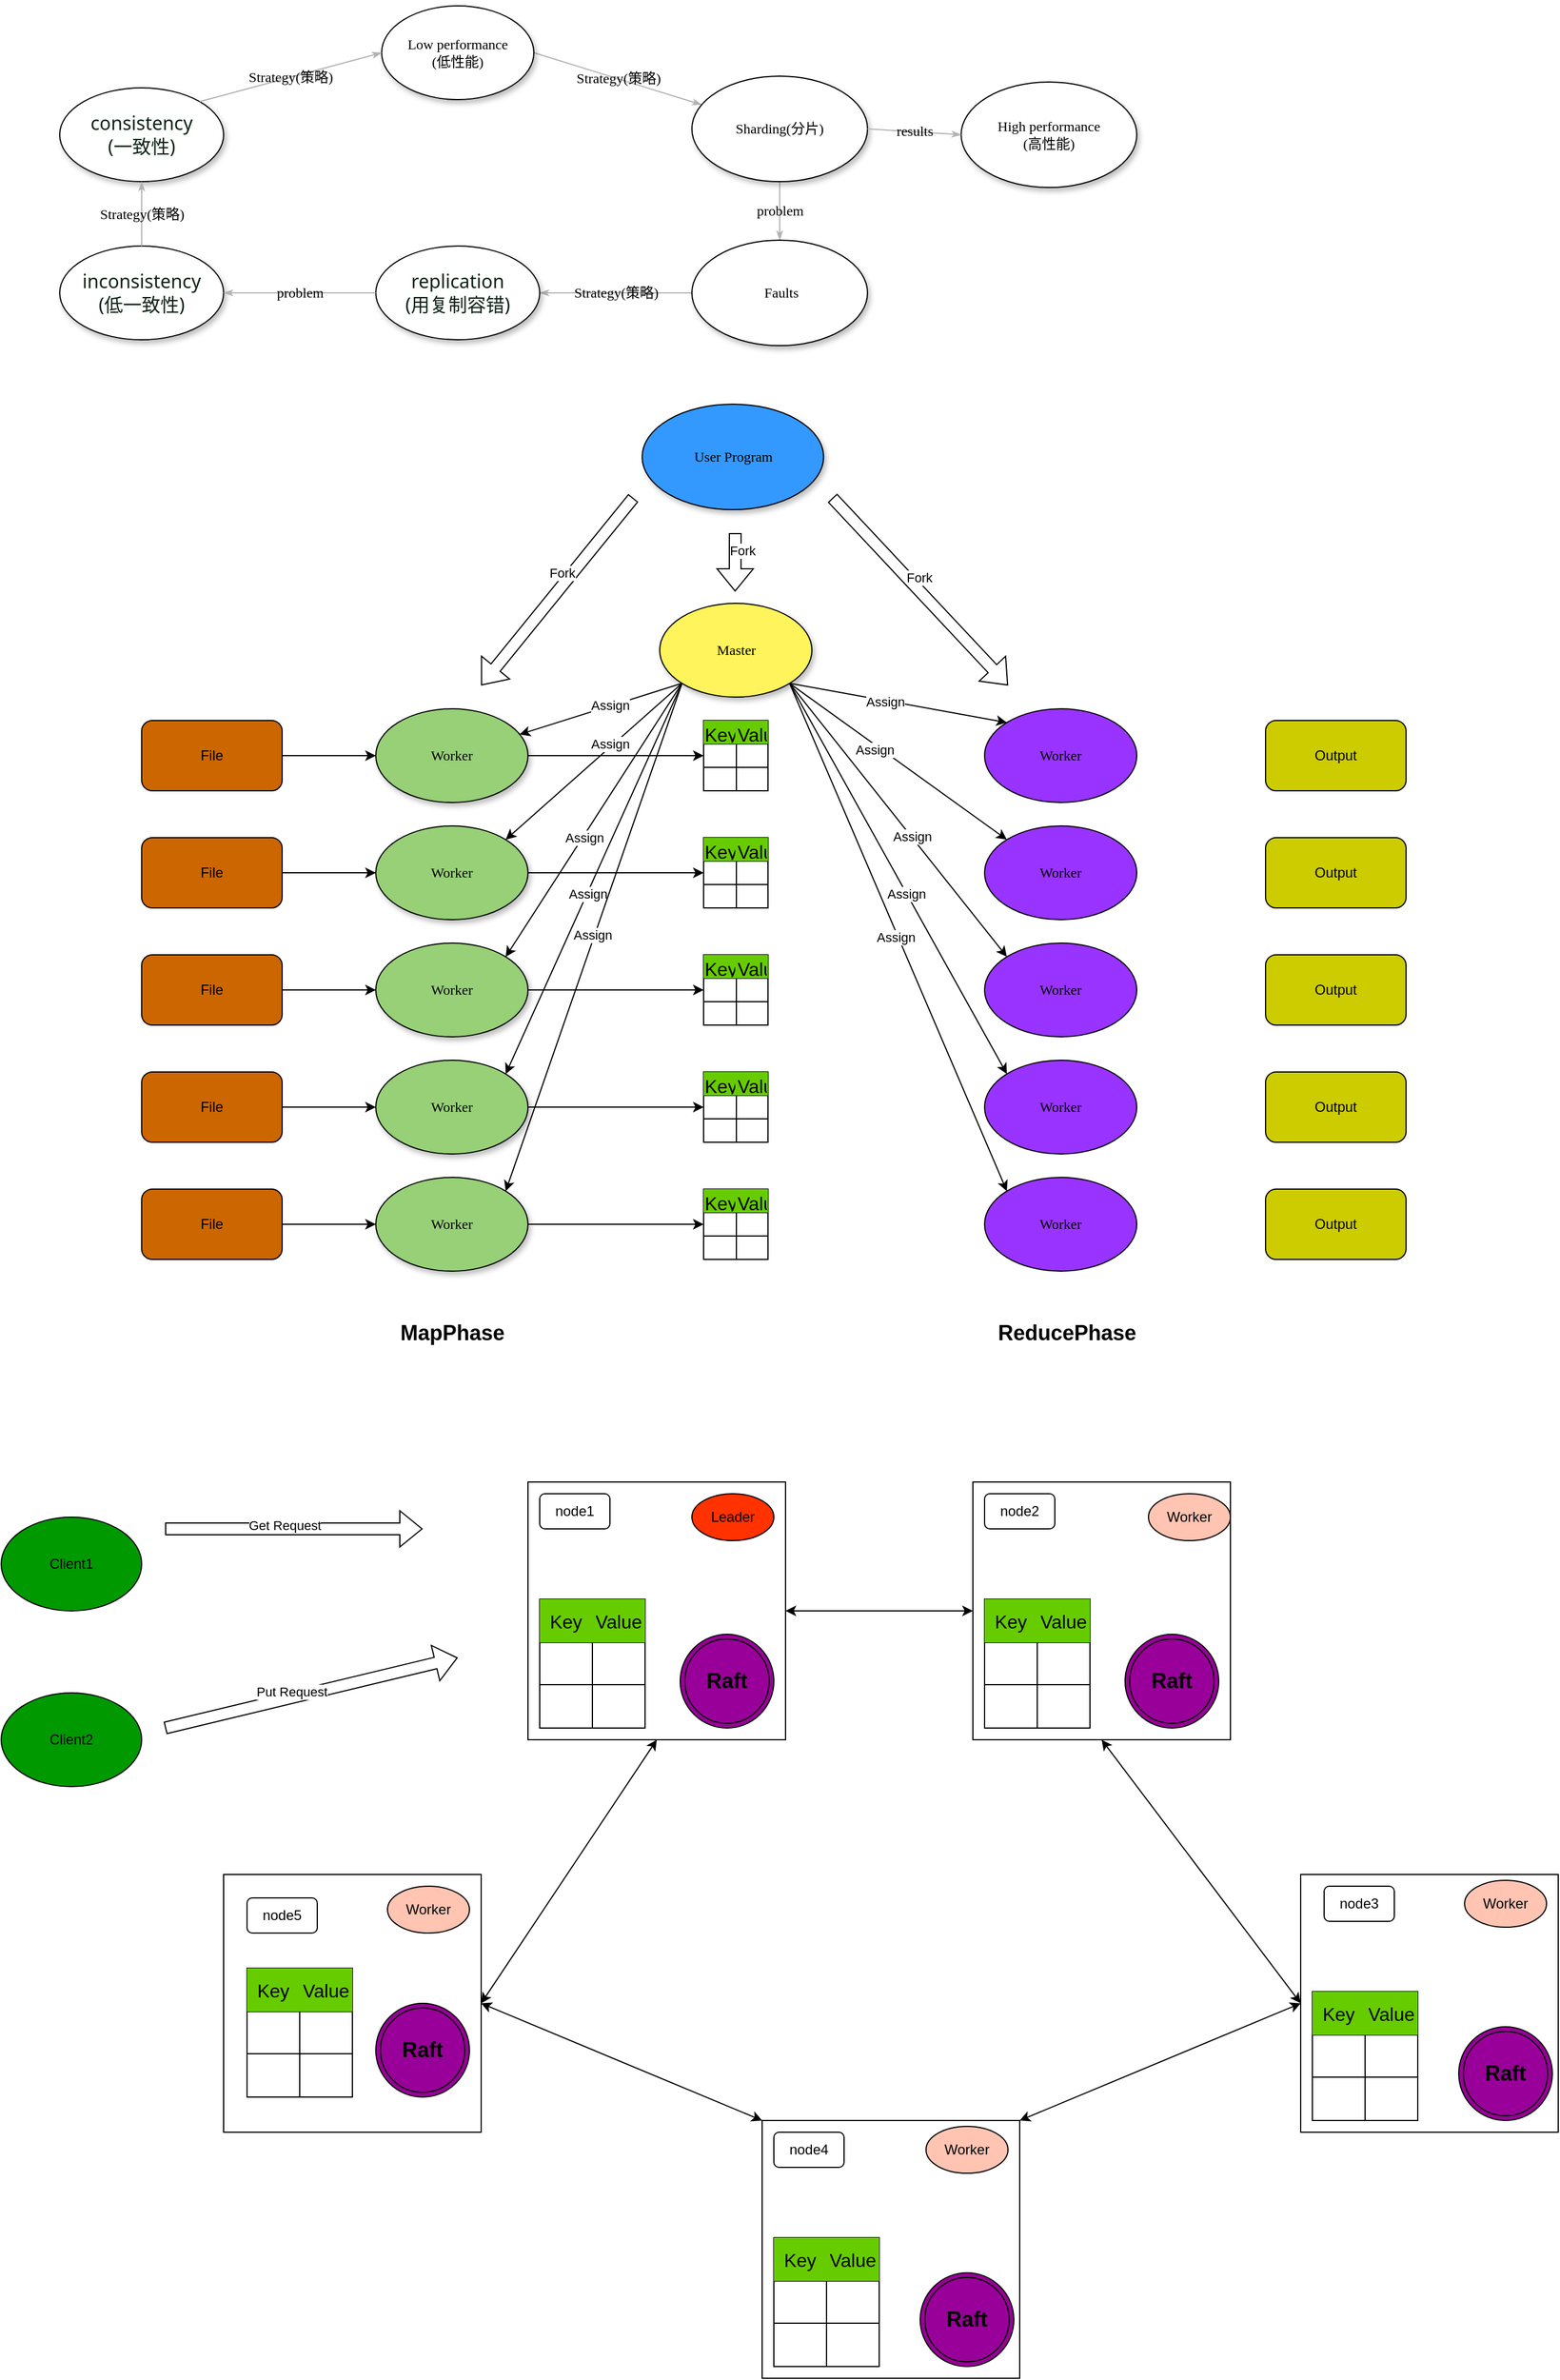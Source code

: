 <mxfile version="26.0.11">
  <diagram name="Page-1" id="42789a77-a242-8287-6e28-9cd8cfd52e62">
    <mxGraphModel dx="1674" dy="1635" grid="1" gridSize="10" guides="1" tooltips="1" connect="1" arrows="1" fold="1" page="1" pageScale="1" pageWidth="1100" pageHeight="850" background="none" math="0" shadow="0">
      <root>
        <mxCell id="0" />
        <mxCell id="1" parent="0" />
        <mxCell id="1ea317790d2ca983-14" value="Strategy(策略)" style="edgeStyle=none;rounded=1;html=1;labelBackgroundColor=none;startArrow=none;startFill=0;startSize=5;endArrow=classicThin;endFill=1;endSize=5;jettySize=auto;orthogonalLoop=1;strokeColor=#B3B3B3;strokeWidth=1;fontFamily=Verdana;fontSize=12;exitX=1;exitY=0.5;exitDx=0;exitDy=0;" parent="1" source="1ea317790d2ca983-1" target="1ea317790d2ca983-3" edge="1">
          <mxGeometry relative="1" as="geometry" />
        </mxCell>
        <mxCell id="1ea317790d2ca983-1" value="Low performance&lt;div&gt;(低性能)&lt;/div&gt;" style="ellipse;whiteSpace=wrap;html=1;rounded=0;shadow=1;comic=0;labelBackgroundColor=none;strokeWidth=1;fontFamily=Verdana;fontSize=12;align=center;" parent="1" vertex="1">
          <mxGeometry x="405" y="-760" width="130" height="80" as="geometry" />
        </mxCell>
        <mxCell id="1ea317790d2ca983-15" value="problem" style="edgeStyle=none;rounded=1;html=1;labelBackgroundColor=none;startArrow=none;startFill=0;startSize=5;endArrow=classicThin;endFill=1;endSize=5;jettySize=auto;orthogonalLoop=1;strokeColor=#B3B3B3;strokeWidth=1;fontFamily=Verdana;fontSize=12" parent="1" source="1ea317790d2ca983-3" target="1ea317790d2ca983-4" edge="1">
          <mxGeometry relative="1" as="geometry" />
        </mxCell>
        <mxCell id="1ea317790d2ca983-3" value="&lt;span&gt;Sharding(分片)&lt;/span&gt;" style="ellipse;whiteSpace=wrap;html=1;rounded=0;shadow=1;comic=0;labelBackgroundColor=none;strokeWidth=1;fontFamily=Verdana;fontSize=12;align=center;" parent="1" vertex="1">
          <mxGeometry x="670" y="-700" width="150" height="90" as="geometry" />
        </mxCell>
        <mxCell id="1ea317790d2ca983-16" value="Strategy(策略)" style="edgeStyle=none;rounded=1;html=1;labelBackgroundColor=none;startArrow=none;startFill=0;startSize=5;endArrow=classicThin;endFill=1;endSize=5;jettySize=auto;orthogonalLoop=1;strokeColor=#B3B3B3;strokeWidth=1;fontFamily=Verdana;fontSize=12" parent="1" source="1ea317790d2ca983-4" target="1ea317790d2ca983-5" edge="1">
          <mxGeometry relative="1" as="geometry" />
        </mxCell>
        <mxCell id="1ea317790d2ca983-4" value="&lt;span&gt;&amp;nbsp;Faults&lt;/span&gt;" style="ellipse;whiteSpace=wrap;html=1;rounded=0;shadow=1;comic=0;labelBackgroundColor=none;strokeWidth=1;fontFamily=Verdana;fontSize=12;align=center;" parent="1" vertex="1">
          <mxGeometry x="670" y="-560" width="150" height="90" as="geometry" />
        </mxCell>
        <mxCell id="1ea317790d2ca983-5" value="&lt;span style=&quot;color: rgb(15, 34, 22); font-family: __Roboto_7d852e, __Roboto_Fallback_7d852e, system-ui, arial; font-size: medium; text-align: start; white-space-collapse: preserve; background-color: rgb(254, 255, 255);&quot;&gt;replication&lt;/span&gt;&lt;div&gt;&lt;span style=&quot;color: rgb(15, 34, 22); font-family: __Roboto_7d852e, __Roboto_Fallback_7d852e, system-ui, arial; font-size: medium; text-align: start; white-space-collapse: preserve; background-color: rgb(254, 255, 255);&quot;&gt;(用复制容错)&lt;/span&gt;&lt;/div&gt;" style="ellipse;whiteSpace=wrap;html=1;rounded=0;shadow=1;comic=0;labelBackgroundColor=none;strokeWidth=1;fontFamily=Verdana;fontSize=12;align=center;" parent="1" vertex="1">
          <mxGeometry x="400" y="-555" width="140" height="80" as="geometry" />
        </mxCell>
        <mxCell id="X6ar820ibdrYWvEe7eP_-1" value="High performance&lt;div&gt;(高性能)&lt;/div&gt;" style="ellipse;whiteSpace=wrap;html=1;rounded=0;shadow=1;comic=0;labelBackgroundColor=none;strokeWidth=1;fontFamily=Verdana;fontSize=12;align=center;" parent="1" vertex="1">
          <mxGeometry x="900" y="-695" width="150" height="90" as="geometry" />
        </mxCell>
        <mxCell id="X6ar820ibdrYWvEe7eP_-2" value="results" style="edgeStyle=none;rounded=1;html=1;labelBackgroundColor=none;startArrow=none;startFill=0;startSize=5;endArrow=classicThin;endFill=1;endSize=5;jettySize=auto;orthogonalLoop=1;strokeColor=#B3B3B3;strokeWidth=1;fontFamily=Verdana;fontSize=12;exitX=1;exitY=0.5;exitDx=0;exitDy=0;entryX=0;entryY=0.5;entryDx=0;entryDy=0;" parent="1" source="1ea317790d2ca983-3" target="X6ar820ibdrYWvEe7eP_-1" edge="1">
          <mxGeometry relative="1" as="geometry">
            <mxPoint x="820" y="-580" as="sourcePoint" />
            <mxPoint x="950" y="-526" as="targetPoint" />
          </mxGeometry>
        </mxCell>
        <mxCell id="X6ar820ibdrYWvEe7eP_-3" value="&lt;div&gt;&lt;span style=&quot;color: rgb(15, 34, 22); font-family: __Roboto_7d852e, __Roboto_Fallback_7d852e, system-ui, arial; font-size: medium; text-align: start; white-space-collapse: preserve; background-color: rgb(254, 255, 255);&quot;&gt;inconsistency&lt;/span&gt;&lt;/div&gt;&lt;div&gt;&lt;span style=&quot;color: rgb(15, 34, 22); font-family: __Roboto_7d852e, __Roboto_Fallback_7d852e, system-ui, arial; font-size: medium; text-align: start; white-space-collapse: preserve; background-color: rgb(254, 255, 255);&quot;&gt;(低一致性)&lt;/span&gt;&lt;/div&gt;" style="ellipse;whiteSpace=wrap;html=1;rounded=0;shadow=1;comic=0;labelBackgroundColor=none;strokeWidth=1;fontFamily=Verdana;fontSize=12;align=center;" parent="1" vertex="1">
          <mxGeometry x="130" y="-555" width="140" height="80" as="geometry" />
        </mxCell>
        <mxCell id="X6ar820ibdrYWvEe7eP_-4" value="problem" style="edgeStyle=none;rounded=1;html=1;labelBackgroundColor=none;startArrow=none;startFill=0;startSize=5;endArrow=classicThin;endFill=1;endSize=5;jettySize=auto;orthogonalLoop=1;strokeColor=#B3B3B3;strokeWidth=1;fontFamily=Verdana;fontSize=12;exitX=0;exitY=0.5;exitDx=0;exitDy=0;entryX=1;entryY=0.5;entryDx=0;entryDy=0;" parent="1" source="1ea317790d2ca983-5" target="X6ar820ibdrYWvEe7eP_-3" edge="1">
          <mxGeometry relative="1" as="geometry">
            <mxPoint x="350" y="-290" as="sourcePoint" />
            <mxPoint x="350" y="-240" as="targetPoint" />
          </mxGeometry>
        </mxCell>
        <mxCell id="X6ar820ibdrYWvEe7eP_-5" value="&lt;div&gt;&lt;span style=&quot;color: rgb(15, 34, 22); font-family: __Roboto_7d852e, __Roboto_Fallback_7d852e, system-ui, arial; font-size: medium; text-align: start; white-space-collapse: preserve; background-color: rgb(254, 255, 255);&quot;&gt;consistency&lt;/span&gt;&lt;/div&gt;&lt;div&gt;&lt;span style=&quot;color: rgb(15, 34, 22); font-family: __Roboto_7d852e, __Roboto_Fallback_7d852e, system-ui, arial; font-size: medium; text-align: start; white-space-collapse: preserve; background-color: rgb(254, 255, 255);&quot;&gt;(一致性)&lt;/span&gt;&lt;/div&gt;" style="ellipse;whiteSpace=wrap;html=1;rounded=0;shadow=1;comic=0;labelBackgroundColor=none;strokeWidth=1;fontFamily=Verdana;fontSize=12;align=center;" parent="1" vertex="1">
          <mxGeometry x="130" y="-690" width="140" height="80" as="geometry" />
        </mxCell>
        <mxCell id="X6ar820ibdrYWvEe7eP_-7" value="Strategy(策略)" style="edgeStyle=none;rounded=1;html=1;labelBackgroundColor=none;startArrow=none;startFill=0;startSize=5;endArrow=classicThin;endFill=1;endSize=5;jettySize=auto;orthogonalLoop=1;strokeColor=#B3B3B3;strokeWidth=1;fontFamily=Verdana;fontSize=12;exitX=0.5;exitY=0;exitDx=0;exitDy=0;entryX=0.5;entryY=1;entryDx=0;entryDy=0;" parent="1" source="X6ar820ibdrYWvEe7eP_-3" target="X6ar820ibdrYWvEe7eP_-5" edge="1">
          <mxGeometry relative="1" as="geometry">
            <mxPoint x="290" y="-490" as="sourcePoint" />
            <mxPoint x="416" y="-440" as="targetPoint" />
          </mxGeometry>
        </mxCell>
        <mxCell id="X6ar820ibdrYWvEe7eP_-8" value="Strategy(策略)" style="edgeStyle=none;rounded=1;html=1;labelBackgroundColor=none;startArrow=none;startFill=0;startSize=5;endArrow=classicThin;endFill=1;endSize=5;jettySize=auto;orthogonalLoop=1;strokeColor=#B3B3B3;strokeWidth=1;fontFamily=Verdana;fontSize=12;entryX=0;entryY=0.5;entryDx=0;entryDy=0;exitX=1;exitY=0;exitDx=0;exitDy=0;" parent="1" source="X6ar820ibdrYWvEe7eP_-5" target="1ea317790d2ca983-1" edge="1">
          <mxGeometry relative="1" as="geometry">
            <mxPoint x="704" y="-472" as="sourcePoint" />
            <mxPoint x="546" y="-370" as="targetPoint" />
          </mxGeometry>
        </mxCell>
        <mxCell id="WMMUxBecpCihCAzd6EAW-1" value="" style="whiteSpace=wrap;html=1;aspect=fixed;" parent="1" vertex="1">
          <mxGeometry x="530" y="500" width="220" height="220" as="geometry" />
        </mxCell>
        <mxCell id="WMMUxBecpCihCAzd6EAW-2" value="" style="whiteSpace=wrap;html=1;aspect=fixed;" parent="1" vertex="1">
          <mxGeometry x="730" y="1045" width="220" height="220" as="geometry" />
        </mxCell>
        <mxCell id="WMMUxBecpCihCAzd6EAW-3" value="" style="whiteSpace=wrap;html=1;aspect=fixed;" parent="1" vertex="1">
          <mxGeometry x="910" y="500" width="220" height="220" as="geometry" />
        </mxCell>
        <mxCell id="WMMUxBecpCihCAzd6EAW-4" value="" style="endArrow=classic;startArrow=classic;html=1;rounded=0;entryX=0;entryY=0.5;entryDx=0;entryDy=0;exitX=1;exitY=0;exitDx=0;exitDy=0;" parent="1" source="WMMUxBecpCihCAzd6EAW-2" target="WMMUxBecpCihCAzd6EAW-17" edge="1">
          <mxGeometry width="50" height="50" relative="1" as="geometry">
            <mxPoint x="700" y="830" as="sourcePoint" />
            <mxPoint x="750" y="780" as="targetPoint" />
          </mxGeometry>
        </mxCell>
        <mxCell id="WMMUxBecpCihCAzd6EAW-5" value="" style="endArrow=classic;startArrow=classic;html=1;rounded=0;entryX=1;entryY=0.5;entryDx=0;entryDy=0;exitX=0;exitY=0;exitDx=0;exitDy=0;" parent="1" source="WMMUxBecpCihCAzd6EAW-2" target="WMMUxBecpCihCAzd6EAW-19" edge="1">
          <mxGeometry width="50" height="50" relative="1" as="geometry">
            <mxPoint x="920" y="930" as="sourcePoint" />
            <mxPoint x="1000" y="740" as="targetPoint" />
          </mxGeometry>
        </mxCell>
        <mxCell id="WMMUxBecpCihCAzd6EAW-6" value="" style="endArrow=classic;startArrow=classic;html=1;rounded=0;entryX=0;entryY=0.5;entryDx=0;entryDy=0;exitX=1;exitY=0.5;exitDx=0;exitDy=0;" parent="1" source="WMMUxBecpCihCAzd6EAW-1" target="WMMUxBecpCihCAzd6EAW-3" edge="1">
          <mxGeometry width="50" height="50" relative="1" as="geometry">
            <mxPoint x="930" y="940" as="sourcePoint" />
            <mxPoint x="1010" y="750" as="targetPoint" />
          </mxGeometry>
        </mxCell>
        <mxCell id="WMMUxBecpCihCAzd6EAW-7" value="Client2" style="ellipse;whiteSpace=wrap;html=1;fillColor=light-dark(#009900,var(--ge-dark-color, #121212));" parent="1" vertex="1">
          <mxGeometry x="80" y="680" width="120" height="80" as="geometry" />
        </mxCell>
        <mxCell id="WMMUxBecpCihCAzd6EAW-8" value="Client1" style="ellipse;whiteSpace=wrap;html=1;fillColor=light-dark(#009900,var(--ge-dark-color, #121212));" parent="1" vertex="1">
          <mxGeometry x="80" y="530" width="120" height="80" as="geometry" />
        </mxCell>
        <mxCell id="WMMUxBecpCihCAzd6EAW-9" value="" style="shape=flexArrow;endArrow=classic;html=1;rounded=0;" parent="1" edge="1">
          <mxGeometry width="50" height="50" relative="1" as="geometry">
            <mxPoint x="220" y="540" as="sourcePoint" />
            <mxPoint x="440" y="540" as="targetPoint" />
          </mxGeometry>
        </mxCell>
        <mxCell id="WMMUxBecpCihCAzd6EAW-13" value="Get Request" style="edgeLabel;html=1;align=center;verticalAlign=middle;resizable=0;points=[];" parent="WMMUxBecpCihCAzd6EAW-9" vertex="1" connectable="0">
          <mxGeometry x="-0.073" y="3" relative="1" as="geometry">
            <mxPoint as="offset" />
          </mxGeometry>
        </mxCell>
        <mxCell id="WMMUxBecpCihCAzd6EAW-11" value="" style="shape=flexArrow;endArrow=classic;html=1;rounded=0;" parent="1" edge="1">
          <mxGeometry width="50" height="50" relative="1" as="geometry">
            <mxPoint x="220" y="710" as="sourcePoint" />
            <mxPoint x="470" y="650" as="targetPoint" />
          </mxGeometry>
        </mxCell>
        <mxCell id="WMMUxBecpCihCAzd6EAW-12" value="Put Request" style="edgeLabel;html=1;align=center;verticalAlign=middle;resizable=0;points=[];" parent="WMMUxBecpCihCAzd6EAW-11" vertex="1" connectable="0">
          <mxGeometry x="-0.123" y="5" relative="1" as="geometry">
            <mxPoint as="offset" />
          </mxGeometry>
        </mxCell>
        <mxCell id="WMMUxBecpCihCAzd6EAW-14" value="node1" style="rounded=1;whiteSpace=wrap;html=1;" parent="1" vertex="1">
          <mxGeometry x="540" y="510" width="60" height="30" as="geometry" />
        </mxCell>
        <mxCell id="WMMUxBecpCihCAzd6EAW-15" value="node2" style="rounded=1;whiteSpace=wrap;html=1;" parent="1" vertex="1">
          <mxGeometry x="920" y="510" width="60" height="30" as="geometry" />
        </mxCell>
        <mxCell id="WMMUxBecpCihCAzd6EAW-17" value="" style="whiteSpace=wrap;html=1;aspect=fixed;" parent="1" vertex="1">
          <mxGeometry x="1190" y="835" width="220" height="220" as="geometry" />
        </mxCell>
        <mxCell id="WMMUxBecpCihCAzd6EAW-18" value="node4" style="rounded=1;whiteSpace=wrap;html=1;" parent="1" vertex="1">
          <mxGeometry x="740" y="1055" width="60" height="30" as="geometry" />
        </mxCell>
        <mxCell id="WMMUxBecpCihCAzd6EAW-19" value="" style="whiteSpace=wrap;html=1;aspect=fixed;" parent="1" vertex="1">
          <mxGeometry x="270" y="835" width="220" height="220" as="geometry" />
        </mxCell>
        <mxCell id="WMMUxBecpCihCAzd6EAW-20" value="node5" style="rounded=1;whiteSpace=wrap;html=1;" parent="1" vertex="1">
          <mxGeometry x="290" y="855" width="60" height="30" as="geometry" />
        </mxCell>
        <mxCell id="WMMUxBecpCihCAzd6EAW-16" value="node3" style="rounded=1;whiteSpace=wrap;html=1;" parent="1" vertex="1">
          <mxGeometry x="1210" y="845" width="60" height="30" as="geometry" />
        </mxCell>
        <mxCell id="WMMUxBecpCihCAzd6EAW-22" value="" style="endArrow=classic;startArrow=classic;html=1;rounded=0;entryX=1;entryY=0.5;entryDx=0;entryDy=0;exitX=0.5;exitY=1;exitDx=0;exitDy=0;" parent="1" source="WMMUxBecpCihCAzd6EAW-1" target="WMMUxBecpCihCAzd6EAW-19" edge="1">
          <mxGeometry width="50" height="50" relative="1" as="geometry">
            <mxPoint x="890" y="940" as="sourcePoint" />
            <mxPoint x="640" y="880" as="targetPoint" />
          </mxGeometry>
        </mxCell>
        <mxCell id="WMMUxBecpCihCAzd6EAW-23" value="" style="endArrow=classic;startArrow=classic;html=1;rounded=0;entryX=0.5;entryY=1;entryDx=0;entryDy=0;exitX=0;exitY=0.5;exitDx=0;exitDy=0;" parent="1" source="WMMUxBecpCihCAzd6EAW-17" target="WMMUxBecpCihCAzd6EAW-3" edge="1">
          <mxGeometry width="50" height="50" relative="1" as="geometry">
            <mxPoint x="1205" y="880" as="sourcePoint" />
            <mxPoint x="955" y="820" as="targetPoint" />
          </mxGeometry>
        </mxCell>
        <mxCell id="WMMUxBecpCihCAzd6EAW-24" value="Leader" style="ellipse;whiteSpace=wrap;html=1;fillColor=light-dark(#FF3200,var(--ge-dark-color, #121212));" parent="1" vertex="1">
          <mxGeometry x="670" y="510" width="70" height="40" as="geometry" />
        </mxCell>
        <mxCell id="WMMUxBecpCihCAzd6EAW-25" value="Worker" style="ellipse;whiteSpace=wrap;html=1;fillColor=light-dark(#FFC4B2,var(--ge-dark-color, #121212));" parent="1" vertex="1">
          <mxGeometry x="1060" y="510" width="70" height="40" as="geometry" />
        </mxCell>
        <mxCell id="WMMUxBecpCihCAzd6EAW-26" value="Worker" style="ellipse;whiteSpace=wrap;html=1;fillColor=light-dark(#FFC4B2,var(--ge-dark-color, #121212));" parent="1" vertex="1">
          <mxGeometry x="1330" y="840" width="70" height="40" as="geometry" />
        </mxCell>
        <mxCell id="WMMUxBecpCihCAzd6EAW-27" value="Worker" style="ellipse;whiteSpace=wrap;html=1;fillColor=light-dark(#FFC4B2,var(--ge-dark-color, #121212));" parent="1" vertex="1">
          <mxGeometry x="870" y="1050" width="70" height="40" as="geometry" />
        </mxCell>
        <mxCell id="WMMUxBecpCihCAzd6EAW-28" value="Worker" style="ellipse;whiteSpace=wrap;html=1;fillColor=light-dark(#FFC4B2,var(--ge-dark-color, #121212));" parent="1" vertex="1">
          <mxGeometry x="410" y="845" width="70" height="40" as="geometry" />
        </mxCell>
        <mxCell id="WMMUxBecpCihCAzd6EAW-29" value="" style="shape=table;startSize=0;container=1;collapsible=0;childLayout=tableLayout;fontSize=16;movable=1;resizable=1;rotatable=1;deletable=1;editable=1;locked=0;connectable=1;" parent="1" vertex="1">
          <mxGeometry x="290" y="915" width="90" height="110" as="geometry" />
        </mxCell>
        <mxCell id="WMMUxBecpCihCAzd6EAW-30" value="" style="shape=tableRow;horizontal=0;startSize=0;swimlaneHead=0;swimlaneBody=0;strokeColor=inherit;top=0;left=0;bottom=0;right=0;collapsible=0;dropTarget=0;fillColor=none;points=[[0,0.5],[1,0.5]];portConstraint=eastwest;fontSize=16;" parent="WMMUxBecpCihCAzd6EAW-29" vertex="1">
          <mxGeometry width="90" height="37" as="geometry" />
        </mxCell>
        <mxCell id="WMMUxBecpCihCAzd6EAW-31" value="Key" style="shape=partialRectangle;html=1;whiteSpace=wrap;connectable=0;strokeColor=inherit;overflow=hidden;fillColor=#66CC00;top=0;left=0;bottom=0;right=0;pointerEvents=1;fontSize=16;" parent="WMMUxBecpCihCAzd6EAW-30" vertex="1">
          <mxGeometry width="45" height="37" as="geometry">
            <mxRectangle width="45" height="37" as="alternateBounds" />
          </mxGeometry>
        </mxCell>
        <mxCell id="WMMUxBecpCihCAzd6EAW-32" value="Value" style="shape=partialRectangle;html=1;whiteSpace=wrap;connectable=0;strokeColor=inherit;overflow=hidden;fillColor=#66CC00;top=0;left=0;bottom=0;right=0;pointerEvents=1;fontSize=16;" parent="WMMUxBecpCihCAzd6EAW-30" vertex="1">
          <mxGeometry x="45" width="45" height="37" as="geometry">
            <mxRectangle width="45" height="37" as="alternateBounds" />
          </mxGeometry>
        </mxCell>
        <mxCell id="WMMUxBecpCihCAzd6EAW-34" value="" style="shape=tableRow;horizontal=0;startSize=0;swimlaneHead=0;swimlaneBody=0;strokeColor=inherit;top=0;left=0;bottom=0;right=0;collapsible=0;dropTarget=0;fillColor=none;points=[[0,0.5],[1,0.5]];portConstraint=eastwest;fontSize=16;" parent="WMMUxBecpCihCAzd6EAW-29" vertex="1">
          <mxGeometry y="37" width="90" height="36" as="geometry" />
        </mxCell>
        <mxCell id="WMMUxBecpCihCAzd6EAW-35" value="" style="shape=partialRectangle;html=1;whiteSpace=wrap;connectable=0;strokeColor=inherit;overflow=hidden;fillColor=none;top=0;left=0;bottom=0;right=0;pointerEvents=1;fontSize=16;" parent="WMMUxBecpCihCAzd6EAW-34" vertex="1">
          <mxGeometry width="45" height="36" as="geometry">
            <mxRectangle width="45" height="36" as="alternateBounds" />
          </mxGeometry>
        </mxCell>
        <mxCell id="WMMUxBecpCihCAzd6EAW-36" value="" style="shape=partialRectangle;html=1;whiteSpace=wrap;connectable=0;strokeColor=inherit;overflow=hidden;fillColor=none;top=0;left=0;bottom=0;right=0;pointerEvents=1;fontSize=16;" parent="WMMUxBecpCihCAzd6EAW-34" vertex="1">
          <mxGeometry x="45" width="45" height="36" as="geometry">
            <mxRectangle width="45" height="36" as="alternateBounds" />
          </mxGeometry>
        </mxCell>
        <mxCell id="WMMUxBecpCihCAzd6EAW-38" value="" style="shape=tableRow;horizontal=0;startSize=0;swimlaneHead=0;swimlaneBody=0;strokeColor=inherit;top=0;left=0;bottom=0;right=0;collapsible=0;dropTarget=0;fillColor=none;points=[[0,0.5],[1,0.5]];portConstraint=eastwest;fontSize=16;" parent="WMMUxBecpCihCAzd6EAW-29" vertex="1">
          <mxGeometry y="73" width="90" height="37" as="geometry" />
        </mxCell>
        <mxCell id="WMMUxBecpCihCAzd6EAW-39" value="" style="shape=partialRectangle;html=1;whiteSpace=wrap;connectable=0;strokeColor=inherit;overflow=hidden;fillColor=none;top=0;left=0;bottom=0;right=0;pointerEvents=1;fontSize=16;" parent="WMMUxBecpCihCAzd6EAW-38" vertex="1">
          <mxGeometry width="45" height="37" as="geometry">
            <mxRectangle width="45" height="37" as="alternateBounds" />
          </mxGeometry>
        </mxCell>
        <mxCell id="WMMUxBecpCihCAzd6EAW-40" value="" style="shape=partialRectangle;html=1;whiteSpace=wrap;connectable=0;strokeColor=inherit;overflow=hidden;fillColor=none;top=0;left=0;bottom=0;right=0;pointerEvents=1;fontSize=16;" parent="WMMUxBecpCihCAzd6EAW-38" vertex="1">
          <mxGeometry x="45" width="45" height="37" as="geometry">
            <mxRectangle width="45" height="37" as="alternateBounds" />
          </mxGeometry>
        </mxCell>
        <mxCell id="WMMUxBecpCihCAzd6EAW-42" style="edgeStyle=orthogonalEdgeStyle;rounded=0;orthogonalLoop=1;jettySize=auto;html=1;exitX=1;exitY=0.5;exitDx=0;exitDy=0;" parent="WMMUxBecpCihCAzd6EAW-29" source="WMMUxBecpCihCAzd6EAW-34" target="WMMUxBecpCihCAzd6EAW-34" edge="1">
          <mxGeometry relative="1" as="geometry" />
        </mxCell>
        <mxCell id="WMMUxBecpCihCAzd6EAW-43" value="" style="shape=table;startSize=0;container=1;collapsible=0;childLayout=tableLayout;fontSize=16;movable=1;resizable=1;rotatable=1;deletable=1;editable=1;locked=0;connectable=1;" parent="1" vertex="1">
          <mxGeometry x="740" y="1145" width="90" height="110" as="geometry" />
        </mxCell>
        <mxCell id="WMMUxBecpCihCAzd6EAW-44" value="" style="shape=tableRow;horizontal=0;startSize=0;swimlaneHead=0;swimlaneBody=0;strokeColor=inherit;top=0;left=0;bottom=0;right=0;collapsible=0;dropTarget=0;fillColor=none;points=[[0,0.5],[1,0.5]];portConstraint=eastwest;fontSize=16;" parent="WMMUxBecpCihCAzd6EAW-43" vertex="1">
          <mxGeometry width="90" height="37" as="geometry" />
        </mxCell>
        <mxCell id="WMMUxBecpCihCAzd6EAW-45" value="Key" style="shape=partialRectangle;html=1;whiteSpace=wrap;connectable=0;strokeColor=inherit;overflow=hidden;fillColor=#66CC00;top=0;left=0;bottom=0;right=0;pointerEvents=1;fontSize=16;" parent="WMMUxBecpCihCAzd6EAW-44" vertex="1">
          <mxGeometry width="45" height="37" as="geometry">
            <mxRectangle width="45" height="37" as="alternateBounds" />
          </mxGeometry>
        </mxCell>
        <mxCell id="WMMUxBecpCihCAzd6EAW-46" value="Value" style="shape=partialRectangle;html=1;whiteSpace=wrap;connectable=0;strokeColor=inherit;overflow=hidden;fillColor=#66CC00;top=0;left=0;bottom=0;right=0;pointerEvents=1;fontSize=16;" parent="WMMUxBecpCihCAzd6EAW-44" vertex="1">
          <mxGeometry x="45" width="45" height="37" as="geometry">
            <mxRectangle width="45" height="37" as="alternateBounds" />
          </mxGeometry>
        </mxCell>
        <mxCell id="WMMUxBecpCihCAzd6EAW-47" value="" style="shape=tableRow;horizontal=0;startSize=0;swimlaneHead=0;swimlaneBody=0;strokeColor=inherit;top=0;left=0;bottom=0;right=0;collapsible=0;dropTarget=0;fillColor=none;points=[[0,0.5],[1,0.5]];portConstraint=eastwest;fontSize=16;" parent="WMMUxBecpCihCAzd6EAW-43" vertex="1">
          <mxGeometry y="37" width="90" height="36" as="geometry" />
        </mxCell>
        <mxCell id="WMMUxBecpCihCAzd6EAW-48" value="" style="shape=partialRectangle;html=1;whiteSpace=wrap;connectable=0;strokeColor=inherit;overflow=hidden;fillColor=none;top=0;left=0;bottom=0;right=0;pointerEvents=1;fontSize=16;" parent="WMMUxBecpCihCAzd6EAW-47" vertex="1">
          <mxGeometry width="45" height="36" as="geometry">
            <mxRectangle width="45" height="36" as="alternateBounds" />
          </mxGeometry>
        </mxCell>
        <mxCell id="WMMUxBecpCihCAzd6EAW-49" value="" style="shape=partialRectangle;html=1;whiteSpace=wrap;connectable=0;strokeColor=inherit;overflow=hidden;fillColor=none;top=0;left=0;bottom=0;right=0;pointerEvents=1;fontSize=16;" parent="WMMUxBecpCihCAzd6EAW-47" vertex="1">
          <mxGeometry x="45" width="45" height="36" as="geometry">
            <mxRectangle width="45" height="36" as="alternateBounds" />
          </mxGeometry>
        </mxCell>
        <mxCell id="WMMUxBecpCihCAzd6EAW-50" value="" style="shape=tableRow;horizontal=0;startSize=0;swimlaneHead=0;swimlaneBody=0;strokeColor=inherit;top=0;left=0;bottom=0;right=0;collapsible=0;dropTarget=0;fillColor=none;points=[[0,0.5],[1,0.5]];portConstraint=eastwest;fontSize=16;" parent="WMMUxBecpCihCAzd6EAW-43" vertex="1">
          <mxGeometry y="73" width="90" height="37" as="geometry" />
        </mxCell>
        <mxCell id="WMMUxBecpCihCAzd6EAW-51" value="" style="shape=partialRectangle;html=1;whiteSpace=wrap;connectable=0;strokeColor=inherit;overflow=hidden;fillColor=none;top=0;left=0;bottom=0;right=0;pointerEvents=1;fontSize=16;" parent="WMMUxBecpCihCAzd6EAW-50" vertex="1">
          <mxGeometry width="45" height="37" as="geometry">
            <mxRectangle width="45" height="37" as="alternateBounds" />
          </mxGeometry>
        </mxCell>
        <mxCell id="WMMUxBecpCihCAzd6EAW-52" value="" style="shape=partialRectangle;html=1;whiteSpace=wrap;connectable=0;strokeColor=inherit;overflow=hidden;fillColor=none;top=0;left=0;bottom=0;right=0;pointerEvents=1;fontSize=16;" parent="WMMUxBecpCihCAzd6EAW-50" vertex="1">
          <mxGeometry x="45" width="45" height="37" as="geometry">
            <mxRectangle width="45" height="37" as="alternateBounds" />
          </mxGeometry>
        </mxCell>
        <mxCell id="WMMUxBecpCihCAzd6EAW-53" style="edgeStyle=orthogonalEdgeStyle;rounded=0;orthogonalLoop=1;jettySize=auto;html=1;exitX=1;exitY=0.5;exitDx=0;exitDy=0;" parent="WMMUxBecpCihCAzd6EAW-43" source="WMMUxBecpCihCAzd6EAW-47" target="WMMUxBecpCihCAzd6EAW-47" edge="1">
          <mxGeometry relative="1" as="geometry" />
        </mxCell>
        <mxCell id="WMMUxBecpCihCAzd6EAW-54" value="" style="shape=table;startSize=0;container=1;collapsible=0;childLayout=tableLayout;fontSize=16;movable=1;resizable=1;rotatable=1;deletable=1;editable=1;locked=0;connectable=1;" parent="1" vertex="1">
          <mxGeometry x="1200" y="935" width="90" height="110" as="geometry" />
        </mxCell>
        <mxCell id="WMMUxBecpCihCAzd6EAW-55" value="" style="shape=tableRow;horizontal=0;startSize=0;swimlaneHead=0;swimlaneBody=0;strokeColor=inherit;top=0;left=0;bottom=0;right=0;collapsible=0;dropTarget=0;fillColor=none;points=[[0,0.5],[1,0.5]];portConstraint=eastwest;fontSize=16;" parent="WMMUxBecpCihCAzd6EAW-54" vertex="1">
          <mxGeometry width="90" height="37" as="geometry" />
        </mxCell>
        <mxCell id="WMMUxBecpCihCAzd6EAW-56" value="Key" style="shape=partialRectangle;html=1;whiteSpace=wrap;connectable=0;strokeColor=inherit;overflow=hidden;fillColor=#66CC00;top=0;left=0;bottom=0;right=0;pointerEvents=1;fontSize=16;" parent="WMMUxBecpCihCAzd6EAW-55" vertex="1">
          <mxGeometry width="45" height="37" as="geometry">
            <mxRectangle width="45" height="37" as="alternateBounds" />
          </mxGeometry>
        </mxCell>
        <mxCell id="WMMUxBecpCihCAzd6EAW-57" value="Value" style="shape=partialRectangle;html=1;whiteSpace=wrap;connectable=0;strokeColor=inherit;overflow=hidden;fillColor=#66CC00;top=0;left=0;bottom=0;right=0;pointerEvents=1;fontSize=16;" parent="WMMUxBecpCihCAzd6EAW-55" vertex="1">
          <mxGeometry x="45" width="45" height="37" as="geometry">
            <mxRectangle width="45" height="37" as="alternateBounds" />
          </mxGeometry>
        </mxCell>
        <mxCell id="WMMUxBecpCihCAzd6EAW-58" value="" style="shape=tableRow;horizontal=0;startSize=0;swimlaneHead=0;swimlaneBody=0;strokeColor=inherit;top=0;left=0;bottom=0;right=0;collapsible=0;dropTarget=0;fillColor=none;points=[[0,0.5],[1,0.5]];portConstraint=eastwest;fontSize=16;" parent="WMMUxBecpCihCAzd6EAW-54" vertex="1">
          <mxGeometry y="37" width="90" height="36" as="geometry" />
        </mxCell>
        <mxCell id="WMMUxBecpCihCAzd6EAW-59" value="" style="shape=partialRectangle;html=1;whiteSpace=wrap;connectable=0;strokeColor=inherit;overflow=hidden;fillColor=none;top=0;left=0;bottom=0;right=0;pointerEvents=1;fontSize=16;" parent="WMMUxBecpCihCAzd6EAW-58" vertex="1">
          <mxGeometry width="45" height="36" as="geometry">
            <mxRectangle width="45" height="36" as="alternateBounds" />
          </mxGeometry>
        </mxCell>
        <mxCell id="WMMUxBecpCihCAzd6EAW-60" value="" style="shape=partialRectangle;html=1;whiteSpace=wrap;connectable=0;strokeColor=inherit;overflow=hidden;fillColor=none;top=0;left=0;bottom=0;right=0;pointerEvents=1;fontSize=16;" parent="WMMUxBecpCihCAzd6EAW-58" vertex="1">
          <mxGeometry x="45" width="45" height="36" as="geometry">
            <mxRectangle width="45" height="36" as="alternateBounds" />
          </mxGeometry>
        </mxCell>
        <mxCell id="WMMUxBecpCihCAzd6EAW-61" value="" style="shape=tableRow;horizontal=0;startSize=0;swimlaneHead=0;swimlaneBody=0;strokeColor=inherit;top=0;left=0;bottom=0;right=0;collapsible=0;dropTarget=0;fillColor=none;points=[[0,0.5],[1,0.5]];portConstraint=eastwest;fontSize=16;" parent="WMMUxBecpCihCAzd6EAW-54" vertex="1">
          <mxGeometry y="73" width="90" height="37" as="geometry" />
        </mxCell>
        <mxCell id="WMMUxBecpCihCAzd6EAW-62" value="" style="shape=partialRectangle;html=1;whiteSpace=wrap;connectable=0;strokeColor=inherit;overflow=hidden;fillColor=none;top=0;left=0;bottom=0;right=0;pointerEvents=1;fontSize=16;" parent="WMMUxBecpCihCAzd6EAW-61" vertex="1">
          <mxGeometry width="45" height="37" as="geometry">
            <mxRectangle width="45" height="37" as="alternateBounds" />
          </mxGeometry>
        </mxCell>
        <mxCell id="WMMUxBecpCihCAzd6EAW-63" value="" style="shape=partialRectangle;html=1;whiteSpace=wrap;connectable=0;strokeColor=inherit;overflow=hidden;fillColor=none;top=0;left=0;bottom=0;right=0;pointerEvents=1;fontSize=16;" parent="WMMUxBecpCihCAzd6EAW-61" vertex="1">
          <mxGeometry x="45" width="45" height="37" as="geometry">
            <mxRectangle width="45" height="37" as="alternateBounds" />
          </mxGeometry>
        </mxCell>
        <mxCell id="WMMUxBecpCihCAzd6EAW-64" style="edgeStyle=orthogonalEdgeStyle;rounded=0;orthogonalLoop=1;jettySize=auto;html=1;exitX=1;exitY=0.5;exitDx=0;exitDy=0;" parent="WMMUxBecpCihCAzd6EAW-54" source="WMMUxBecpCihCAzd6EAW-58" target="WMMUxBecpCihCAzd6EAW-58" edge="1">
          <mxGeometry relative="1" as="geometry" />
        </mxCell>
        <mxCell id="WMMUxBecpCihCAzd6EAW-65" value="" style="shape=table;startSize=0;container=1;collapsible=0;childLayout=tableLayout;fontSize=16;movable=1;resizable=1;rotatable=1;deletable=1;editable=1;locked=0;connectable=1;" parent="1" vertex="1">
          <mxGeometry x="920" y="600" width="90" height="110" as="geometry" />
        </mxCell>
        <mxCell id="WMMUxBecpCihCAzd6EAW-66" value="" style="shape=tableRow;horizontal=0;startSize=0;swimlaneHead=0;swimlaneBody=0;strokeColor=inherit;top=0;left=0;bottom=0;right=0;collapsible=0;dropTarget=0;fillColor=none;points=[[0,0.5],[1,0.5]];portConstraint=eastwest;fontSize=16;" parent="WMMUxBecpCihCAzd6EAW-65" vertex="1">
          <mxGeometry width="90" height="37" as="geometry" />
        </mxCell>
        <mxCell id="WMMUxBecpCihCAzd6EAW-67" value="Key" style="shape=partialRectangle;html=1;whiteSpace=wrap;connectable=0;strokeColor=inherit;overflow=hidden;fillColor=#66CC00;top=0;left=0;bottom=0;right=0;pointerEvents=1;fontSize=16;" parent="WMMUxBecpCihCAzd6EAW-66" vertex="1">
          <mxGeometry width="45" height="37" as="geometry">
            <mxRectangle width="45" height="37" as="alternateBounds" />
          </mxGeometry>
        </mxCell>
        <mxCell id="WMMUxBecpCihCAzd6EAW-68" value="Value" style="shape=partialRectangle;html=1;whiteSpace=wrap;connectable=0;strokeColor=inherit;overflow=hidden;fillColor=#66CC00;top=0;left=0;bottom=0;right=0;pointerEvents=1;fontSize=16;" parent="WMMUxBecpCihCAzd6EAW-66" vertex="1">
          <mxGeometry x="45" width="45" height="37" as="geometry">
            <mxRectangle width="45" height="37" as="alternateBounds" />
          </mxGeometry>
        </mxCell>
        <mxCell id="WMMUxBecpCihCAzd6EAW-69" value="" style="shape=tableRow;horizontal=0;startSize=0;swimlaneHead=0;swimlaneBody=0;strokeColor=inherit;top=0;left=0;bottom=0;right=0;collapsible=0;dropTarget=0;fillColor=none;points=[[0,0.5],[1,0.5]];portConstraint=eastwest;fontSize=16;" parent="WMMUxBecpCihCAzd6EAW-65" vertex="1">
          <mxGeometry y="37" width="90" height="36" as="geometry" />
        </mxCell>
        <mxCell id="WMMUxBecpCihCAzd6EAW-70" value="" style="shape=partialRectangle;html=1;whiteSpace=wrap;connectable=0;strokeColor=inherit;overflow=hidden;fillColor=none;top=0;left=0;bottom=0;right=0;pointerEvents=1;fontSize=16;" parent="WMMUxBecpCihCAzd6EAW-69" vertex="1">
          <mxGeometry width="45" height="36" as="geometry">
            <mxRectangle width="45" height="36" as="alternateBounds" />
          </mxGeometry>
        </mxCell>
        <mxCell id="WMMUxBecpCihCAzd6EAW-71" value="" style="shape=partialRectangle;html=1;whiteSpace=wrap;connectable=0;strokeColor=inherit;overflow=hidden;fillColor=none;top=0;left=0;bottom=0;right=0;pointerEvents=1;fontSize=16;" parent="WMMUxBecpCihCAzd6EAW-69" vertex="1">
          <mxGeometry x="45" width="45" height="36" as="geometry">
            <mxRectangle width="45" height="36" as="alternateBounds" />
          </mxGeometry>
        </mxCell>
        <mxCell id="WMMUxBecpCihCAzd6EAW-72" value="" style="shape=tableRow;horizontal=0;startSize=0;swimlaneHead=0;swimlaneBody=0;strokeColor=inherit;top=0;left=0;bottom=0;right=0;collapsible=0;dropTarget=0;fillColor=none;points=[[0,0.5],[1,0.5]];portConstraint=eastwest;fontSize=16;" parent="WMMUxBecpCihCAzd6EAW-65" vertex="1">
          <mxGeometry y="73" width="90" height="37" as="geometry" />
        </mxCell>
        <mxCell id="WMMUxBecpCihCAzd6EAW-73" value="" style="shape=partialRectangle;html=1;whiteSpace=wrap;connectable=0;strokeColor=inherit;overflow=hidden;fillColor=none;top=0;left=0;bottom=0;right=0;pointerEvents=1;fontSize=16;" parent="WMMUxBecpCihCAzd6EAW-72" vertex="1">
          <mxGeometry width="45" height="37" as="geometry">
            <mxRectangle width="45" height="37" as="alternateBounds" />
          </mxGeometry>
        </mxCell>
        <mxCell id="WMMUxBecpCihCAzd6EAW-74" value="" style="shape=partialRectangle;html=1;whiteSpace=wrap;connectable=0;strokeColor=inherit;overflow=hidden;fillColor=none;top=0;left=0;bottom=0;right=0;pointerEvents=1;fontSize=16;" parent="WMMUxBecpCihCAzd6EAW-72" vertex="1">
          <mxGeometry x="45" width="45" height="37" as="geometry">
            <mxRectangle width="45" height="37" as="alternateBounds" />
          </mxGeometry>
        </mxCell>
        <mxCell id="WMMUxBecpCihCAzd6EAW-75" style="edgeStyle=orthogonalEdgeStyle;rounded=0;orthogonalLoop=1;jettySize=auto;html=1;exitX=1;exitY=0.5;exitDx=0;exitDy=0;" parent="WMMUxBecpCihCAzd6EAW-65" source="WMMUxBecpCihCAzd6EAW-69" target="WMMUxBecpCihCAzd6EAW-69" edge="1">
          <mxGeometry relative="1" as="geometry" />
        </mxCell>
        <mxCell id="WMMUxBecpCihCAzd6EAW-76" value="" style="shape=table;startSize=0;container=1;collapsible=0;childLayout=tableLayout;fontSize=16;movable=1;resizable=1;rotatable=1;deletable=1;editable=1;locked=0;connectable=1;" parent="1" vertex="1">
          <mxGeometry x="540" y="600" width="90" height="110" as="geometry" />
        </mxCell>
        <mxCell id="WMMUxBecpCihCAzd6EAW-77" value="" style="shape=tableRow;horizontal=0;startSize=0;swimlaneHead=0;swimlaneBody=0;strokeColor=inherit;top=0;left=0;bottom=0;right=0;collapsible=0;dropTarget=0;fillColor=none;points=[[0,0.5],[1,0.5]];portConstraint=eastwest;fontSize=16;" parent="WMMUxBecpCihCAzd6EAW-76" vertex="1">
          <mxGeometry width="90" height="37" as="geometry" />
        </mxCell>
        <mxCell id="WMMUxBecpCihCAzd6EAW-78" value="Key" style="shape=partialRectangle;html=1;whiteSpace=wrap;connectable=0;strokeColor=inherit;overflow=hidden;fillColor=#66CC00;top=0;left=0;bottom=0;right=0;pointerEvents=1;fontSize=16;" parent="WMMUxBecpCihCAzd6EAW-77" vertex="1">
          <mxGeometry width="45" height="37" as="geometry">
            <mxRectangle width="45" height="37" as="alternateBounds" />
          </mxGeometry>
        </mxCell>
        <mxCell id="WMMUxBecpCihCAzd6EAW-79" value="Value" style="shape=partialRectangle;html=1;whiteSpace=wrap;connectable=0;strokeColor=inherit;overflow=hidden;fillColor=#66CC00;top=0;left=0;bottom=0;right=0;pointerEvents=1;fontSize=16;" parent="WMMUxBecpCihCAzd6EAW-77" vertex="1">
          <mxGeometry x="45" width="45" height="37" as="geometry">
            <mxRectangle width="45" height="37" as="alternateBounds" />
          </mxGeometry>
        </mxCell>
        <mxCell id="WMMUxBecpCihCAzd6EAW-80" value="" style="shape=tableRow;horizontal=0;startSize=0;swimlaneHead=0;swimlaneBody=0;strokeColor=inherit;top=0;left=0;bottom=0;right=0;collapsible=0;dropTarget=0;fillColor=none;points=[[0,0.5],[1,0.5]];portConstraint=eastwest;fontSize=16;" parent="WMMUxBecpCihCAzd6EAW-76" vertex="1">
          <mxGeometry y="37" width="90" height="36" as="geometry" />
        </mxCell>
        <mxCell id="WMMUxBecpCihCAzd6EAW-81" value="" style="shape=partialRectangle;html=1;whiteSpace=wrap;connectable=0;strokeColor=inherit;overflow=hidden;fillColor=none;top=0;left=0;bottom=0;right=0;pointerEvents=1;fontSize=16;" parent="WMMUxBecpCihCAzd6EAW-80" vertex="1">
          <mxGeometry width="45" height="36" as="geometry">
            <mxRectangle width="45" height="36" as="alternateBounds" />
          </mxGeometry>
        </mxCell>
        <mxCell id="WMMUxBecpCihCAzd6EAW-82" value="" style="shape=partialRectangle;html=1;whiteSpace=wrap;connectable=0;strokeColor=inherit;overflow=hidden;fillColor=none;top=0;left=0;bottom=0;right=0;pointerEvents=1;fontSize=16;" parent="WMMUxBecpCihCAzd6EAW-80" vertex="1">
          <mxGeometry x="45" width="45" height="36" as="geometry">
            <mxRectangle width="45" height="36" as="alternateBounds" />
          </mxGeometry>
        </mxCell>
        <mxCell id="WMMUxBecpCihCAzd6EAW-83" value="" style="shape=tableRow;horizontal=0;startSize=0;swimlaneHead=0;swimlaneBody=0;strokeColor=inherit;top=0;left=0;bottom=0;right=0;collapsible=0;dropTarget=0;fillColor=none;points=[[0,0.5],[1,0.5]];portConstraint=eastwest;fontSize=16;" parent="WMMUxBecpCihCAzd6EAW-76" vertex="1">
          <mxGeometry y="73" width="90" height="37" as="geometry" />
        </mxCell>
        <mxCell id="WMMUxBecpCihCAzd6EAW-84" value="" style="shape=partialRectangle;html=1;whiteSpace=wrap;connectable=0;strokeColor=inherit;overflow=hidden;fillColor=none;top=0;left=0;bottom=0;right=0;pointerEvents=1;fontSize=16;" parent="WMMUxBecpCihCAzd6EAW-83" vertex="1">
          <mxGeometry width="45" height="37" as="geometry">
            <mxRectangle width="45" height="37" as="alternateBounds" />
          </mxGeometry>
        </mxCell>
        <mxCell id="WMMUxBecpCihCAzd6EAW-85" value="" style="shape=partialRectangle;html=1;whiteSpace=wrap;connectable=0;strokeColor=inherit;overflow=hidden;fillColor=none;top=0;left=0;bottom=0;right=0;pointerEvents=1;fontSize=16;" parent="WMMUxBecpCihCAzd6EAW-83" vertex="1">
          <mxGeometry x="45" width="45" height="37" as="geometry">
            <mxRectangle width="45" height="37" as="alternateBounds" />
          </mxGeometry>
        </mxCell>
        <mxCell id="WMMUxBecpCihCAzd6EAW-86" style="edgeStyle=orthogonalEdgeStyle;rounded=0;orthogonalLoop=1;jettySize=auto;html=1;exitX=1;exitY=0.5;exitDx=0;exitDy=0;" parent="WMMUxBecpCihCAzd6EAW-76" source="WMMUxBecpCihCAzd6EAW-80" target="WMMUxBecpCihCAzd6EAW-80" edge="1">
          <mxGeometry relative="1" as="geometry" />
        </mxCell>
        <mxCell id="WMMUxBecpCihCAzd6EAW-87" value="&lt;font style=&quot;font-size: 18px;&quot;&gt;&lt;b&gt;Raft&lt;/b&gt;&lt;/font&gt;" style="ellipse;shape=doubleEllipse;whiteSpace=wrap;html=1;aspect=fixed;fillColor=light-dark(#990099,var(--ge-dark-color, #121212));" parent="1" vertex="1">
          <mxGeometry x="660" y="630" width="80" height="80" as="geometry" />
        </mxCell>
        <mxCell id="WMMUxBecpCihCAzd6EAW-88" value="&lt;font style=&quot;font-size: 18px;&quot;&gt;&lt;b&gt;Raft&lt;/b&gt;&lt;/font&gt;" style="ellipse;shape=doubleEllipse;whiteSpace=wrap;html=1;aspect=fixed;fillColor=light-dark(#990099,var(--ge-dark-color, #121212));" parent="1" vertex="1">
          <mxGeometry x="1040" y="630" width="80" height="80" as="geometry" />
        </mxCell>
        <mxCell id="WMMUxBecpCihCAzd6EAW-89" value="&lt;font style=&quot;font-size: 18px;&quot;&gt;&lt;b&gt;Raft&lt;/b&gt;&lt;/font&gt;" style="ellipse;shape=doubleEllipse;whiteSpace=wrap;html=1;aspect=fixed;fillColor=light-dark(#990099,var(--ge-dark-color, #121212));" parent="1" vertex="1">
          <mxGeometry x="865" y="1175" width="80" height="80" as="geometry" />
        </mxCell>
        <mxCell id="WMMUxBecpCihCAzd6EAW-90" value="&lt;font style=&quot;font-size: 18px;&quot;&gt;&lt;b&gt;Raft&lt;/b&gt;&lt;/font&gt;" style="ellipse;shape=doubleEllipse;whiteSpace=wrap;html=1;aspect=fixed;fillColor=light-dark(#990099,var(--ge-dark-color, #121212));" parent="1" vertex="1">
          <mxGeometry x="1325" y="965" width="80" height="80" as="geometry" />
        </mxCell>
        <mxCell id="WMMUxBecpCihCAzd6EAW-91" value="&lt;font style=&quot;font-size: 18px;&quot;&gt;&lt;b&gt;Raft&lt;/b&gt;&lt;/font&gt;" style="ellipse;shape=doubleEllipse;whiteSpace=wrap;html=1;aspect=fixed;fillColor=light-dark(#990099,var(--ge-dark-color, #121212));" parent="1" vertex="1">
          <mxGeometry x="400" y="945" width="80" height="80" as="geometry" />
        </mxCell>
        <mxCell id="WMMUxBecpCihCAzd6EAW-92" value="&lt;div&gt;Master&lt;/div&gt;" style="ellipse;whiteSpace=wrap;html=1;rounded=0;shadow=1;comic=0;labelBackgroundColor=none;strokeWidth=1;fontFamily=Verdana;fontSize=12;align=center;fillColor=light-dark(#FFF45B,var(--ge-dark-color, #121212));" parent="1" vertex="1">
          <mxGeometry x="642.5" y="-250" width="130" height="80" as="geometry" />
        </mxCell>
        <mxCell id="WMMUxBecpCihCAzd6EAW-93" value="&lt;div&gt;Worker&lt;/div&gt;" style="ellipse;whiteSpace=wrap;html=1;rounded=0;shadow=1;comic=0;labelBackgroundColor=none;strokeWidth=1;fontFamily=Verdana;fontSize=12;align=center;fillColor=light-dark(#97D077,var(--ge-dark-color, #121212));" parent="1" vertex="1">
          <mxGeometry x="400" y="240" width="130" height="80" as="geometry" />
        </mxCell>
        <mxCell id="WMMUxBecpCihCAzd6EAW-94" value="&lt;div&gt;Worker&lt;/div&gt;" style="ellipse;whiteSpace=wrap;html=1;rounded=0;shadow=1;comic=0;labelBackgroundColor=none;strokeWidth=1;fontFamily=Verdana;fontSize=12;align=center;fillColor=light-dark(#97D077,var(--ge-dark-color, #121212));" parent="1" vertex="1">
          <mxGeometry x="400" y="140" width="130" height="80" as="geometry" />
        </mxCell>
        <mxCell id="WMMUxBecpCihCAzd6EAW-95" value="&lt;div&gt;Worker&lt;/div&gt;" style="ellipse;whiteSpace=wrap;html=1;rounded=0;shadow=1;comic=0;labelBackgroundColor=none;strokeWidth=1;fontFamily=Verdana;fontSize=12;align=center;fillColor=light-dark(#97D077,var(--ge-dark-color, #121212));" parent="1" vertex="1">
          <mxGeometry x="400" y="-160" width="130" height="80" as="geometry" />
        </mxCell>
        <mxCell id="WMMUxBecpCihCAzd6EAW-96" value="&lt;div&gt;Worker&lt;/div&gt;" style="ellipse;whiteSpace=wrap;html=1;rounded=0;shadow=1;comic=0;labelBackgroundColor=none;strokeWidth=1;fontFamily=Verdana;fontSize=12;align=center;fillColor=light-dark(#97D077,var(--ge-dark-color, #121212));" parent="1" vertex="1">
          <mxGeometry x="400" y="-60" width="130" height="80" as="geometry" />
        </mxCell>
        <mxCell id="WMMUxBecpCihCAzd6EAW-97" value="&lt;div&gt;Worker&lt;/div&gt;" style="ellipse;whiteSpace=wrap;html=1;rounded=0;shadow=1;comic=0;labelBackgroundColor=none;strokeWidth=1;fontFamily=Verdana;fontSize=12;align=center;fillColor=light-dark(#97D077,var(--ge-dark-color, #121212));" parent="1" vertex="1">
          <mxGeometry x="400" y="40" width="130" height="80" as="geometry" />
        </mxCell>
        <mxCell id="WMMUxBecpCihCAzd6EAW-98" value="File" style="rounded=1;whiteSpace=wrap;html=1;fillColor=light-dark(#CC6600,var(--ge-dark-color, #121212));" parent="1" vertex="1">
          <mxGeometry x="200" y="-150" width="120" height="60" as="geometry" />
        </mxCell>
        <mxCell id="WMMUxBecpCihCAzd6EAW-99" value="File" style="rounded=1;whiteSpace=wrap;html=1;fillColor=light-dark(#CC6600,var(--ge-dark-color, #121212));" parent="1" vertex="1">
          <mxGeometry x="200" y="-50" width="120" height="60" as="geometry" />
        </mxCell>
        <mxCell id="WMMUxBecpCihCAzd6EAW-100" value="File" style="rounded=1;whiteSpace=wrap;html=1;fillColor=light-dark(#CC6600,var(--ge-dark-color, #121212));" parent="1" vertex="1">
          <mxGeometry x="200" y="50" width="120" height="60" as="geometry" />
        </mxCell>
        <mxCell id="WMMUxBecpCihCAzd6EAW-101" value="File" style="rounded=1;whiteSpace=wrap;html=1;fillColor=light-dark(#CC6600,var(--ge-dark-color, #121212));" parent="1" vertex="1">
          <mxGeometry x="200" y="150" width="120" height="60" as="geometry" />
        </mxCell>
        <mxCell id="WMMUxBecpCihCAzd6EAW-102" value="File" style="rounded=1;whiteSpace=wrap;html=1;fillColor=light-dark(#CC6600,var(--ge-dark-color, #121212));" parent="1" vertex="1">
          <mxGeometry x="200" y="250" width="120" height="60" as="geometry" />
        </mxCell>
        <mxCell id="WMMUxBecpCihCAzd6EAW-103" value="" style="endArrow=classic;html=1;rounded=0;exitX=0;exitY=1;exitDx=0;exitDy=0;" parent="1" source="WMMUxBecpCihCAzd6EAW-92" target="WMMUxBecpCihCAzd6EAW-95" edge="1">
          <mxGeometry width="50" height="50" relative="1" as="geometry">
            <mxPoint x="620" y="50" as="sourcePoint" />
            <mxPoint x="670" as="targetPoint" />
          </mxGeometry>
        </mxCell>
        <mxCell id="WMMUxBecpCihCAzd6EAW-108" value="Assign" style="edgeLabel;html=1;align=center;verticalAlign=middle;resizable=0;points=[];" parent="WMMUxBecpCihCAzd6EAW-103" vertex="1" connectable="0">
          <mxGeometry x="-0.122" y="-1" relative="1" as="geometry">
            <mxPoint as="offset" />
          </mxGeometry>
        </mxCell>
        <mxCell id="WMMUxBecpCihCAzd6EAW-104" value="" style="endArrow=classic;html=1;rounded=0;exitX=0;exitY=1;exitDx=0;exitDy=0;entryX=1;entryY=0;entryDx=0;entryDy=0;" parent="1" source="WMMUxBecpCihCAzd6EAW-92" target="WMMUxBecpCihCAzd6EAW-96" edge="1">
          <mxGeometry width="50" height="50" relative="1" as="geometry">
            <mxPoint x="765" y="-130" as="sourcePoint" />
            <mxPoint x="621" y="-37" as="targetPoint" />
          </mxGeometry>
        </mxCell>
        <mxCell id="WMMUxBecpCihCAzd6EAW-109" value="Assign" style="edgeLabel;html=1;align=center;verticalAlign=middle;resizable=0;points=[];" parent="WMMUxBecpCihCAzd6EAW-104" vertex="1" connectable="0">
          <mxGeometry x="-0.205" y="-3" relative="1" as="geometry">
            <mxPoint y="1" as="offset" />
          </mxGeometry>
        </mxCell>
        <mxCell id="WMMUxBecpCihCAzd6EAW-105" value="" style="endArrow=classic;html=1;rounded=0;exitX=0;exitY=1;exitDx=0;exitDy=0;entryX=1;entryY=0;entryDx=0;entryDy=0;" parent="1" source="WMMUxBecpCihCAzd6EAW-92" target="WMMUxBecpCihCAzd6EAW-97" edge="1">
          <mxGeometry width="50" height="50" relative="1" as="geometry">
            <mxPoint x="674" y="-222" as="sourcePoint" />
            <mxPoint x="530" y="-129" as="targetPoint" />
          </mxGeometry>
        </mxCell>
        <mxCell id="WMMUxBecpCihCAzd6EAW-110" value="Assign" style="edgeLabel;html=1;align=center;verticalAlign=middle;resizable=0;points=[];" parent="WMMUxBecpCihCAzd6EAW-105" vertex="1" connectable="0">
          <mxGeometry x="0.119" y="1" relative="1" as="geometry">
            <mxPoint as="offset" />
          </mxGeometry>
        </mxCell>
        <mxCell id="WMMUxBecpCihCAzd6EAW-106" value="" style="endArrow=classic;html=1;rounded=0;exitX=0;exitY=1;exitDx=0;exitDy=0;entryX=1;entryY=0;entryDx=0;entryDy=0;" parent="1" source="WMMUxBecpCihCAzd6EAW-92" target="WMMUxBecpCihCAzd6EAW-94" edge="1">
          <mxGeometry width="50" height="50" relative="1" as="geometry">
            <mxPoint x="664" y="-232" as="sourcePoint" />
            <mxPoint x="521" y="62" as="targetPoint" />
          </mxGeometry>
        </mxCell>
        <mxCell id="WMMUxBecpCihCAzd6EAW-111" value="Assign" style="edgeLabel;html=1;align=center;verticalAlign=middle;resizable=0;points=[];" parent="WMMUxBecpCihCAzd6EAW-106" vertex="1" connectable="0">
          <mxGeometry x="0.071" relative="1" as="geometry">
            <mxPoint y="1" as="offset" />
          </mxGeometry>
        </mxCell>
        <mxCell id="WMMUxBecpCihCAzd6EAW-107" value="" style="endArrow=classic;html=1;rounded=0;exitX=0;exitY=1;exitDx=0;exitDy=0;entryX=1;entryY=0;entryDx=0;entryDy=0;" parent="1" source="WMMUxBecpCihCAzd6EAW-92" target="WMMUxBecpCihCAzd6EAW-93" edge="1">
          <mxGeometry width="50" height="50" relative="1" as="geometry">
            <mxPoint x="674" y="-222" as="sourcePoint" />
            <mxPoint x="531" y="72" as="targetPoint" />
          </mxGeometry>
        </mxCell>
        <mxCell id="WMMUxBecpCihCAzd6EAW-112" value="Assign" style="edgeLabel;html=1;align=center;verticalAlign=middle;resizable=0;points=[];" parent="WMMUxBecpCihCAzd6EAW-107" vertex="1" connectable="0">
          <mxGeometry x="-0.006" y="-2" relative="1" as="geometry">
            <mxPoint as="offset" />
          </mxGeometry>
        </mxCell>
        <mxCell id="WMMUxBecpCihCAzd6EAW-124" value="" style="shape=table;startSize=0;container=1;collapsible=0;childLayout=tableLayout;fontSize=16;movable=1;resizable=1;rotatable=1;deletable=1;editable=1;locked=0;connectable=1;" parent="1" vertex="1">
          <mxGeometry x="680" y="-50" width="55" height="60" as="geometry" />
        </mxCell>
        <mxCell id="WMMUxBecpCihCAzd6EAW-125" value="" style="shape=tableRow;horizontal=0;startSize=0;swimlaneHead=0;swimlaneBody=0;strokeColor=inherit;top=0;left=0;bottom=0;right=0;collapsible=0;dropTarget=0;fillColor=none;points=[[0,0.5],[1,0.5]];portConstraint=eastwest;fontSize=16;" parent="WMMUxBecpCihCAzd6EAW-124" vertex="1">
          <mxGeometry width="55" height="20" as="geometry" />
        </mxCell>
        <mxCell id="WMMUxBecpCihCAzd6EAW-126" value="Key" style="shape=partialRectangle;html=1;whiteSpace=wrap;connectable=0;strokeColor=inherit;overflow=hidden;fillColor=#66CC00;top=0;left=0;bottom=0;right=0;pointerEvents=1;fontSize=16;" parent="WMMUxBecpCihCAzd6EAW-125" vertex="1">
          <mxGeometry width="28" height="20" as="geometry">
            <mxRectangle width="28" height="20" as="alternateBounds" />
          </mxGeometry>
        </mxCell>
        <mxCell id="WMMUxBecpCihCAzd6EAW-127" value="Value" style="shape=partialRectangle;html=1;whiteSpace=wrap;connectable=0;strokeColor=inherit;overflow=hidden;fillColor=#66CC00;top=0;left=0;bottom=0;right=0;pointerEvents=1;fontSize=16;" parent="WMMUxBecpCihCAzd6EAW-125" vertex="1">
          <mxGeometry x="28" width="27" height="20" as="geometry">
            <mxRectangle width="27" height="20" as="alternateBounds" />
          </mxGeometry>
        </mxCell>
        <mxCell id="WMMUxBecpCihCAzd6EAW-128" value="" style="shape=tableRow;horizontal=0;startSize=0;swimlaneHead=0;swimlaneBody=0;strokeColor=inherit;top=0;left=0;bottom=0;right=0;collapsible=0;dropTarget=0;fillColor=none;points=[[0,0.5],[1,0.5]];portConstraint=eastwest;fontSize=16;" parent="WMMUxBecpCihCAzd6EAW-124" vertex="1">
          <mxGeometry y="20" width="55" height="20" as="geometry" />
        </mxCell>
        <mxCell id="WMMUxBecpCihCAzd6EAW-129" value="" style="shape=partialRectangle;html=1;whiteSpace=wrap;connectable=0;strokeColor=inherit;overflow=hidden;fillColor=none;top=0;left=0;bottom=0;right=0;pointerEvents=1;fontSize=16;" parent="WMMUxBecpCihCAzd6EAW-128" vertex="1">
          <mxGeometry width="28" height="20" as="geometry">
            <mxRectangle width="28" height="20" as="alternateBounds" />
          </mxGeometry>
        </mxCell>
        <mxCell id="WMMUxBecpCihCAzd6EAW-130" value="" style="shape=partialRectangle;html=1;whiteSpace=wrap;connectable=0;strokeColor=inherit;overflow=hidden;fillColor=none;top=0;left=0;bottom=0;right=0;pointerEvents=1;fontSize=16;" parent="WMMUxBecpCihCAzd6EAW-128" vertex="1">
          <mxGeometry x="28" width="27" height="20" as="geometry">
            <mxRectangle width="27" height="20" as="alternateBounds" />
          </mxGeometry>
        </mxCell>
        <mxCell id="WMMUxBecpCihCAzd6EAW-131" value="" style="shape=tableRow;horizontal=0;startSize=0;swimlaneHead=0;swimlaneBody=0;strokeColor=inherit;top=0;left=0;bottom=0;right=0;collapsible=0;dropTarget=0;fillColor=none;points=[[0,0.5],[1,0.5]];portConstraint=eastwest;fontSize=16;" parent="WMMUxBecpCihCAzd6EAW-124" vertex="1">
          <mxGeometry y="40" width="55" height="20" as="geometry" />
        </mxCell>
        <mxCell id="WMMUxBecpCihCAzd6EAW-132" value="" style="shape=partialRectangle;html=1;whiteSpace=wrap;connectable=0;strokeColor=inherit;overflow=hidden;fillColor=none;top=0;left=0;bottom=0;right=0;pointerEvents=1;fontSize=16;" parent="WMMUxBecpCihCAzd6EAW-131" vertex="1">
          <mxGeometry width="28" height="20" as="geometry">
            <mxRectangle width="28" height="20" as="alternateBounds" />
          </mxGeometry>
        </mxCell>
        <mxCell id="WMMUxBecpCihCAzd6EAW-133" value="" style="shape=partialRectangle;html=1;whiteSpace=wrap;connectable=0;strokeColor=inherit;overflow=hidden;fillColor=none;top=0;left=0;bottom=0;right=0;pointerEvents=1;fontSize=16;" parent="WMMUxBecpCihCAzd6EAW-131" vertex="1">
          <mxGeometry x="28" width="27" height="20" as="geometry">
            <mxRectangle width="27" height="20" as="alternateBounds" />
          </mxGeometry>
        </mxCell>
        <mxCell id="WMMUxBecpCihCAzd6EAW-134" style="edgeStyle=orthogonalEdgeStyle;rounded=0;orthogonalLoop=1;jettySize=auto;html=1;exitX=1;exitY=0.5;exitDx=0;exitDy=0;" parent="WMMUxBecpCihCAzd6EAW-124" source="WMMUxBecpCihCAzd6EAW-128" target="WMMUxBecpCihCAzd6EAW-128" edge="1">
          <mxGeometry relative="1" as="geometry" />
        </mxCell>
        <mxCell id="WMMUxBecpCihCAzd6EAW-135" value="" style="shape=table;startSize=0;container=1;collapsible=0;childLayout=tableLayout;fontSize=16;movable=1;resizable=1;rotatable=1;deletable=1;editable=1;locked=0;connectable=1;" parent="1" vertex="1">
          <mxGeometry x="680" y="50" width="55" height="60" as="geometry" />
        </mxCell>
        <mxCell id="WMMUxBecpCihCAzd6EAW-136" value="" style="shape=tableRow;horizontal=0;startSize=0;swimlaneHead=0;swimlaneBody=0;strokeColor=inherit;top=0;left=0;bottom=0;right=0;collapsible=0;dropTarget=0;fillColor=none;points=[[0,0.5],[1,0.5]];portConstraint=eastwest;fontSize=16;" parent="WMMUxBecpCihCAzd6EAW-135" vertex="1">
          <mxGeometry width="55" height="20" as="geometry" />
        </mxCell>
        <mxCell id="WMMUxBecpCihCAzd6EAW-137" value="Key" style="shape=partialRectangle;html=1;whiteSpace=wrap;connectable=0;strokeColor=inherit;overflow=hidden;fillColor=#66CC00;top=0;left=0;bottom=0;right=0;pointerEvents=1;fontSize=16;" parent="WMMUxBecpCihCAzd6EAW-136" vertex="1">
          <mxGeometry width="28" height="20" as="geometry">
            <mxRectangle width="28" height="20" as="alternateBounds" />
          </mxGeometry>
        </mxCell>
        <mxCell id="WMMUxBecpCihCAzd6EAW-138" value="Value" style="shape=partialRectangle;html=1;whiteSpace=wrap;connectable=0;strokeColor=inherit;overflow=hidden;fillColor=#66CC00;top=0;left=0;bottom=0;right=0;pointerEvents=1;fontSize=16;" parent="WMMUxBecpCihCAzd6EAW-136" vertex="1">
          <mxGeometry x="28" width="27" height="20" as="geometry">
            <mxRectangle width="27" height="20" as="alternateBounds" />
          </mxGeometry>
        </mxCell>
        <mxCell id="WMMUxBecpCihCAzd6EAW-139" value="" style="shape=tableRow;horizontal=0;startSize=0;swimlaneHead=0;swimlaneBody=0;strokeColor=inherit;top=0;left=0;bottom=0;right=0;collapsible=0;dropTarget=0;fillColor=none;points=[[0,0.5],[1,0.5]];portConstraint=eastwest;fontSize=16;" parent="WMMUxBecpCihCAzd6EAW-135" vertex="1">
          <mxGeometry y="20" width="55" height="20" as="geometry" />
        </mxCell>
        <mxCell id="WMMUxBecpCihCAzd6EAW-140" value="" style="shape=partialRectangle;html=1;whiteSpace=wrap;connectable=0;strokeColor=inherit;overflow=hidden;fillColor=none;top=0;left=0;bottom=0;right=0;pointerEvents=1;fontSize=16;" parent="WMMUxBecpCihCAzd6EAW-139" vertex="1">
          <mxGeometry width="28" height="20" as="geometry">
            <mxRectangle width="28" height="20" as="alternateBounds" />
          </mxGeometry>
        </mxCell>
        <mxCell id="WMMUxBecpCihCAzd6EAW-141" value="" style="shape=partialRectangle;html=1;whiteSpace=wrap;connectable=0;strokeColor=inherit;overflow=hidden;fillColor=none;top=0;left=0;bottom=0;right=0;pointerEvents=1;fontSize=16;" parent="WMMUxBecpCihCAzd6EAW-139" vertex="1">
          <mxGeometry x="28" width="27" height="20" as="geometry">
            <mxRectangle width="27" height="20" as="alternateBounds" />
          </mxGeometry>
        </mxCell>
        <mxCell id="WMMUxBecpCihCAzd6EAW-142" value="" style="shape=tableRow;horizontal=0;startSize=0;swimlaneHead=0;swimlaneBody=0;strokeColor=inherit;top=0;left=0;bottom=0;right=0;collapsible=0;dropTarget=0;fillColor=none;points=[[0,0.5],[1,0.5]];portConstraint=eastwest;fontSize=16;" parent="WMMUxBecpCihCAzd6EAW-135" vertex="1">
          <mxGeometry y="40" width="55" height="20" as="geometry" />
        </mxCell>
        <mxCell id="WMMUxBecpCihCAzd6EAW-143" value="" style="shape=partialRectangle;html=1;whiteSpace=wrap;connectable=0;strokeColor=inherit;overflow=hidden;fillColor=none;top=0;left=0;bottom=0;right=0;pointerEvents=1;fontSize=16;" parent="WMMUxBecpCihCAzd6EAW-142" vertex="1">
          <mxGeometry width="28" height="20" as="geometry">
            <mxRectangle width="28" height="20" as="alternateBounds" />
          </mxGeometry>
        </mxCell>
        <mxCell id="WMMUxBecpCihCAzd6EAW-144" value="" style="shape=partialRectangle;html=1;whiteSpace=wrap;connectable=0;strokeColor=inherit;overflow=hidden;fillColor=none;top=0;left=0;bottom=0;right=0;pointerEvents=1;fontSize=16;" parent="WMMUxBecpCihCAzd6EAW-142" vertex="1">
          <mxGeometry x="28" width="27" height="20" as="geometry">
            <mxRectangle width="27" height="20" as="alternateBounds" />
          </mxGeometry>
        </mxCell>
        <mxCell id="WMMUxBecpCihCAzd6EAW-145" style="edgeStyle=orthogonalEdgeStyle;rounded=0;orthogonalLoop=1;jettySize=auto;html=1;exitX=1;exitY=0.5;exitDx=0;exitDy=0;" parent="WMMUxBecpCihCAzd6EAW-135" source="WMMUxBecpCihCAzd6EAW-139" target="WMMUxBecpCihCAzd6EAW-139" edge="1">
          <mxGeometry relative="1" as="geometry" />
        </mxCell>
        <mxCell id="WMMUxBecpCihCAzd6EAW-146" value="" style="shape=table;startSize=0;container=1;collapsible=0;childLayout=tableLayout;fontSize=16;movable=1;resizable=1;rotatable=1;deletable=1;editable=1;locked=0;connectable=1;" parent="1" vertex="1">
          <mxGeometry x="680" y="150" width="55" height="60" as="geometry" />
        </mxCell>
        <mxCell id="WMMUxBecpCihCAzd6EAW-147" value="" style="shape=tableRow;horizontal=0;startSize=0;swimlaneHead=0;swimlaneBody=0;strokeColor=inherit;top=0;left=0;bottom=0;right=0;collapsible=0;dropTarget=0;fillColor=none;points=[[0,0.5],[1,0.5]];portConstraint=eastwest;fontSize=16;" parent="WMMUxBecpCihCAzd6EAW-146" vertex="1">
          <mxGeometry width="55" height="20" as="geometry" />
        </mxCell>
        <mxCell id="WMMUxBecpCihCAzd6EAW-148" value="Key" style="shape=partialRectangle;html=1;whiteSpace=wrap;connectable=0;strokeColor=inherit;overflow=hidden;fillColor=#66CC00;top=0;left=0;bottom=0;right=0;pointerEvents=1;fontSize=16;" parent="WMMUxBecpCihCAzd6EAW-147" vertex="1">
          <mxGeometry width="28" height="20" as="geometry">
            <mxRectangle width="28" height="20" as="alternateBounds" />
          </mxGeometry>
        </mxCell>
        <mxCell id="WMMUxBecpCihCAzd6EAW-149" value="Value" style="shape=partialRectangle;html=1;whiteSpace=wrap;connectable=0;strokeColor=inherit;overflow=hidden;fillColor=#66CC00;top=0;left=0;bottom=0;right=0;pointerEvents=1;fontSize=16;" parent="WMMUxBecpCihCAzd6EAW-147" vertex="1">
          <mxGeometry x="28" width="27" height="20" as="geometry">
            <mxRectangle width="27" height="20" as="alternateBounds" />
          </mxGeometry>
        </mxCell>
        <mxCell id="WMMUxBecpCihCAzd6EAW-150" value="" style="shape=tableRow;horizontal=0;startSize=0;swimlaneHead=0;swimlaneBody=0;strokeColor=inherit;top=0;left=0;bottom=0;right=0;collapsible=0;dropTarget=0;fillColor=none;points=[[0,0.5],[1,0.5]];portConstraint=eastwest;fontSize=16;" parent="WMMUxBecpCihCAzd6EAW-146" vertex="1">
          <mxGeometry y="20" width="55" height="20" as="geometry" />
        </mxCell>
        <mxCell id="WMMUxBecpCihCAzd6EAW-151" value="" style="shape=partialRectangle;html=1;whiteSpace=wrap;connectable=0;strokeColor=inherit;overflow=hidden;fillColor=none;top=0;left=0;bottom=0;right=0;pointerEvents=1;fontSize=16;" parent="WMMUxBecpCihCAzd6EAW-150" vertex="1">
          <mxGeometry width="28" height="20" as="geometry">
            <mxRectangle width="28" height="20" as="alternateBounds" />
          </mxGeometry>
        </mxCell>
        <mxCell id="WMMUxBecpCihCAzd6EAW-152" value="" style="shape=partialRectangle;html=1;whiteSpace=wrap;connectable=0;strokeColor=inherit;overflow=hidden;fillColor=none;top=0;left=0;bottom=0;right=0;pointerEvents=1;fontSize=16;" parent="WMMUxBecpCihCAzd6EAW-150" vertex="1">
          <mxGeometry x="28" width="27" height="20" as="geometry">
            <mxRectangle width="27" height="20" as="alternateBounds" />
          </mxGeometry>
        </mxCell>
        <mxCell id="WMMUxBecpCihCAzd6EAW-153" value="" style="shape=tableRow;horizontal=0;startSize=0;swimlaneHead=0;swimlaneBody=0;strokeColor=inherit;top=0;left=0;bottom=0;right=0;collapsible=0;dropTarget=0;fillColor=none;points=[[0,0.5],[1,0.5]];portConstraint=eastwest;fontSize=16;" parent="WMMUxBecpCihCAzd6EAW-146" vertex="1">
          <mxGeometry y="40" width="55" height="20" as="geometry" />
        </mxCell>
        <mxCell id="WMMUxBecpCihCAzd6EAW-154" value="" style="shape=partialRectangle;html=1;whiteSpace=wrap;connectable=0;strokeColor=inherit;overflow=hidden;fillColor=none;top=0;left=0;bottom=0;right=0;pointerEvents=1;fontSize=16;" parent="WMMUxBecpCihCAzd6EAW-153" vertex="1">
          <mxGeometry width="28" height="20" as="geometry">
            <mxRectangle width="28" height="20" as="alternateBounds" />
          </mxGeometry>
        </mxCell>
        <mxCell id="WMMUxBecpCihCAzd6EAW-155" value="" style="shape=partialRectangle;html=1;whiteSpace=wrap;connectable=0;strokeColor=inherit;overflow=hidden;fillColor=none;top=0;left=0;bottom=0;right=0;pointerEvents=1;fontSize=16;" parent="WMMUxBecpCihCAzd6EAW-153" vertex="1">
          <mxGeometry x="28" width="27" height="20" as="geometry">
            <mxRectangle width="27" height="20" as="alternateBounds" />
          </mxGeometry>
        </mxCell>
        <mxCell id="WMMUxBecpCihCAzd6EAW-156" style="edgeStyle=orthogonalEdgeStyle;rounded=0;orthogonalLoop=1;jettySize=auto;html=1;exitX=1;exitY=0.5;exitDx=0;exitDy=0;" parent="WMMUxBecpCihCAzd6EAW-146" source="WMMUxBecpCihCAzd6EAW-150" target="WMMUxBecpCihCAzd6EAW-150" edge="1">
          <mxGeometry relative="1" as="geometry" />
        </mxCell>
        <mxCell id="WMMUxBecpCihCAzd6EAW-157" value="" style="shape=table;startSize=0;container=1;collapsible=0;childLayout=tableLayout;fontSize=16;movable=1;resizable=1;rotatable=1;deletable=1;editable=1;locked=0;connectable=1;" parent="1" vertex="1">
          <mxGeometry x="680" y="250" width="55" height="60" as="geometry" />
        </mxCell>
        <mxCell id="WMMUxBecpCihCAzd6EAW-158" value="" style="shape=tableRow;horizontal=0;startSize=0;swimlaneHead=0;swimlaneBody=0;strokeColor=inherit;top=0;left=0;bottom=0;right=0;collapsible=0;dropTarget=0;fillColor=none;points=[[0,0.5],[1,0.5]];portConstraint=eastwest;fontSize=16;" parent="WMMUxBecpCihCAzd6EAW-157" vertex="1">
          <mxGeometry width="55" height="20" as="geometry" />
        </mxCell>
        <mxCell id="WMMUxBecpCihCAzd6EAW-159" value="Key" style="shape=partialRectangle;html=1;whiteSpace=wrap;connectable=0;strokeColor=inherit;overflow=hidden;fillColor=#66CC00;top=0;left=0;bottom=0;right=0;pointerEvents=1;fontSize=16;" parent="WMMUxBecpCihCAzd6EAW-158" vertex="1">
          <mxGeometry width="28" height="20" as="geometry">
            <mxRectangle width="28" height="20" as="alternateBounds" />
          </mxGeometry>
        </mxCell>
        <mxCell id="WMMUxBecpCihCAzd6EAW-160" value="Value" style="shape=partialRectangle;html=1;whiteSpace=wrap;connectable=0;strokeColor=inherit;overflow=hidden;fillColor=#66CC00;top=0;left=0;bottom=0;right=0;pointerEvents=1;fontSize=16;" parent="WMMUxBecpCihCAzd6EAW-158" vertex="1">
          <mxGeometry x="28" width="27" height="20" as="geometry">
            <mxRectangle width="27" height="20" as="alternateBounds" />
          </mxGeometry>
        </mxCell>
        <mxCell id="WMMUxBecpCihCAzd6EAW-161" value="" style="shape=tableRow;horizontal=0;startSize=0;swimlaneHead=0;swimlaneBody=0;strokeColor=inherit;top=0;left=0;bottom=0;right=0;collapsible=0;dropTarget=0;fillColor=none;points=[[0,0.5],[1,0.5]];portConstraint=eastwest;fontSize=16;" parent="WMMUxBecpCihCAzd6EAW-157" vertex="1">
          <mxGeometry y="20" width="55" height="20" as="geometry" />
        </mxCell>
        <mxCell id="WMMUxBecpCihCAzd6EAW-162" value="" style="shape=partialRectangle;html=1;whiteSpace=wrap;connectable=0;strokeColor=inherit;overflow=hidden;fillColor=none;top=0;left=0;bottom=0;right=0;pointerEvents=1;fontSize=16;" parent="WMMUxBecpCihCAzd6EAW-161" vertex="1">
          <mxGeometry width="28" height="20" as="geometry">
            <mxRectangle width="28" height="20" as="alternateBounds" />
          </mxGeometry>
        </mxCell>
        <mxCell id="WMMUxBecpCihCAzd6EAW-163" value="" style="shape=partialRectangle;html=1;whiteSpace=wrap;connectable=0;strokeColor=inherit;overflow=hidden;fillColor=none;top=0;left=0;bottom=0;right=0;pointerEvents=1;fontSize=16;" parent="WMMUxBecpCihCAzd6EAW-161" vertex="1">
          <mxGeometry x="28" width="27" height="20" as="geometry">
            <mxRectangle width="27" height="20" as="alternateBounds" />
          </mxGeometry>
        </mxCell>
        <mxCell id="WMMUxBecpCihCAzd6EAW-164" value="" style="shape=tableRow;horizontal=0;startSize=0;swimlaneHead=0;swimlaneBody=0;strokeColor=inherit;top=0;left=0;bottom=0;right=0;collapsible=0;dropTarget=0;fillColor=none;points=[[0,0.5],[1,0.5]];portConstraint=eastwest;fontSize=16;" parent="WMMUxBecpCihCAzd6EAW-157" vertex="1">
          <mxGeometry y="40" width="55" height="20" as="geometry" />
        </mxCell>
        <mxCell id="WMMUxBecpCihCAzd6EAW-165" value="" style="shape=partialRectangle;html=1;whiteSpace=wrap;connectable=0;strokeColor=inherit;overflow=hidden;fillColor=none;top=0;left=0;bottom=0;right=0;pointerEvents=1;fontSize=16;" parent="WMMUxBecpCihCAzd6EAW-164" vertex="1">
          <mxGeometry width="28" height="20" as="geometry">
            <mxRectangle width="28" height="20" as="alternateBounds" />
          </mxGeometry>
        </mxCell>
        <mxCell id="WMMUxBecpCihCAzd6EAW-166" value="" style="shape=partialRectangle;html=1;whiteSpace=wrap;connectable=0;strokeColor=inherit;overflow=hidden;fillColor=none;top=0;left=0;bottom=0;right=0;pointerEvents=1;fontSize=16;" parent="WMMUxBecpCihCAzd6EAW-164" vertex="1">
          <mxGeometry x="28" width="27" height="20" as="geometry">
            <mxRectangle width="27" height="20" as="alternateBounds" />
          </mxGeometry>
        </mxCell>
        <mxCell id="WMMUxBecpCihCAzd6EAW-167" style="edgeStyle=orthogonalEdgeStyle;rounded=0;orthogonalLoop=1;jettySize=auto;html=1;exitX=1;exitY=0.5;exitDx=0;exitDy=0;" parent="WMMUxBecpCihCAzd6EAW-157" source="WMMUxBecpCihCAzd6EAW-161" target="WMMUxBecpCihCAzd6EAW-161" edge="1">
          <mxGeometry relative="1" as="geometry" />
        </mxCell>
        <mxCell id="WMMUxBecpCihCAzd6EAW-168" value="" style="endArrow=classic;html=1;rounded=0;exitX=1;exitY=0.5;exitDx=0;exitDy=0;entryX=0;entryY=0.5;entryDx=0;entryDy=0;" parent="1" source="WMMUxBecpCihCAzd6EAW-98" target="WMMUxBecpCihCAzd6EAW-95" edge="1">
          <mxGeometry width="50" height="50" relative="1" as="geometry">
            <mxPoint x="620" y="110" as="sourcePoint" />
            <mxPoint x="670" y="60" as="targetPoint" />
          </mxGeometry>
        </mxCell>
        <mxCell id="WMMUxBecpCihCAzd6EAW-169" value="" style="endArrow=classic;html=1;rounded=0;exitX=1;exitY=0.5;exitDx=0;exitDy=0;entryX=0;entryY=0.5;entryDx=0;entryDy=0;" parent="1" source="WMMUxBecpCihCAzd6EAW-99" target="WMMUxBecpCihCAzd6EAW-96" edge="1">
          <mxGeometry width="50" height="50" relative="1" as="geometry">
            <mxPoint x="230" y="-110" as="sourcePoint" />
            <mxPoint x="410" y="-110" as="targetPoint" />
          </mxGeometry>
        </mxCell>
        <mxCell id="WMMUxBecpCihCAzd6EAW-170" value="" style="endArrow=classic;html=1;rounded=0;exitX=1;exitY=0.5;exitDx=0;exitDy=0;entryX=0;entryY=0.5;entryDx=0;entryDy=0;" parent="1" source="WMMUxBecpCihCAzd6EAW-100" target="WMMUxBecpCihCAzd6EAW-97" edge="1">
          <mxGeometry width="50" height="50" relative="1" as="geometry">
            <mxPoint x="240" y="-100" as="sourcePoint" />
            <mxPoint x="420" y="-100" as="targetPoint" />
          </mxGeometry>
        </mxCell>
        <mxCell id="WMMUxBecpCihCAzd6EAW-171" value="" style="endArrow=classic;html=1;rounded=0;exitX=1;exitY=0.5;exitDx=0;exitDy=0;entryX=0;entryY=0.5;entryDx=0;entryDy=0;" parent="1" source="WMMUxBecpCihCAzd6EAW-101" target="WMMUxBecpCihCAzd6EAW-94" edge="1">
          <mxGeometry width="50" height="50" relative="1" as="geometry">
            <mxPoint x="250" y="-90" as="sourcePoint" />
            <mxPoint x="430" y="-90" as="targetPoint" />
          </mxGeometry>
        </mxCell>
        <mxCell id="WMMUxBecpCihCAzd6EAW-172" value="" style="endArrow=classic;html=1;rounded=0;exitX=1;exitY=0.5;exitDx=0;exitDy=0;entryX=0;entryY=0.5;entryDx=0;entryDy=0;" parent="1" source="WMMUxBecpCihCAzd6EAW-102" target="WMMUxBecpCihCAzd6EAW-93" edge="1">
          <mxGeometry width="50" height="50" relative="1" as="geometry">
            <mxPoint x="260" y="-80" as="sourcePoint" />
            <mxPoint x="440" y="-80" as="targetPoint" />
          </mxGeometry>
        </mxCell>
        <mxCell id="WMMUxBecpCihCAzd6EAW-173" value="&lt;div&gt;Worker&lt;/div&gt;" style="ellipse;whiteSpace=wrap;html=1;rounded=0;shadow=0;comic=0;labelBackgroundColor=none;strokeWidth=1;fontFamily=Verdana;fontSize=12;align=center;fillColor=light-dark(#9933FF,var(--ge-dark-color, #121212));" parent="1" vertex="1">
          <mxGeometry x="920" y="240" width="130" height="80" as="geometry" />
        </mxCell>
        <mxCell id="WMMUxBecpCihCAzd6EAW-174" value="&lt;div&gt;Worker&lt;/div&gt;" style="ellipse;whiteSpace=wrap;html=1;rounded=0;shadow=0;comic=0;labelBackgroundColor=none;strokeWidth=1;fontFamily=Verdana;fontSize=12;align=center;fillColor=light-dark(#9933FF,var(--ge-dark-color, #121212));" parent="1" vertex="1">
          <mxGeometry x="920" y="140" width="130" height="80" as="geometry" />
        </mxCell>
        <mxCell id="WMMUxBecpCihCAzd6EAW-175" value="&lt;div&gt;Worker&lt;/div&gt;" style="ellipse;whiteSpace=wrap;html=1;rounded=0;shadow=0;comic=0;labelBackgroundColor=none;strokeWidth=1;fontFamily=Verdana;fontSize=12;align=center;fillColor=light-dark(#9933FF,var(--ge-dark-color, #121212));" parent="1" vertex="1">
          <mxGeometry x="920" y="-160" width="130" height="80" as="geometry" />
        </mxCell>
        <mxCell id="WMMUxBecpCihCAzd6EAW-176" value="&lt;div&gt;Worker&lt;/div&gt;" style="ellipse;whiteSpace=wrap;html=1;rounded=0;shadow=0;comic=0;labelBackgroundColor=none;strokeWidth=1;fontFamily=Verdana;fontSize=12;align=center;fillColor=light-dark(#9933FF,var(--ge-dark-color, #121212));" parent="1" vertex="1">
          <mxGeometry x="920" y="-60" width="130" height="80" as="geometry" />
        </mxCell>
        <mxCell id="WMMUxBecpCihCAzd6EAW-177" value="&lt;div&gt;Worker&lt;/div&gt;" style="ellipse;whiteSpace=wrap;html=1;rounded=0;shadow=0;comic=0;labelBackgroundColor=none;strokeWidth=1;fontFamily=Verdana;fontSize=12;align=center;fillColor=light-dark(#9933FF,var(--ge-dark-color, #121212));" parent="1" vertex="1">
          <mxGeometry x="920" y="40" width="130" height="80" as="geometry" />
        </mxCell>
        <mxCell id="WMMUxBecpCihCAzd6EAW-178" value="" style="endArrow=classic;html=1;rounded=0;exitX=1;exitY=1;exitDx=0;exitDy=0;entryX=0;entryY=0;entryDx=0;entryDy=0;" parent="1" source="WMMUxBecpCihCAzd6EAW-92" target="WMMUxBecpCihCAzd6EAW-175" edge="1">
          <mxGeometry width="50" height="50" relative="1" as="geometry">
            <mxPoint x="1244" y="-242" as="sourcePoint" />
            <mxPoint x="1260" as="targetPoint" />
          </mxGeometry>
        </mxCell>
        <mxCell id="WMMUxBecpCihCAzd6EAW-179" value="Assign" style="edgeLabel;html=1;align=center;verticalAlign=middle;resizable=0;points=[];" parent="WMMUxBecpCihCAzd6EAW-178" vertex="1" connectable="0">
          <mxGeometry x="-0.122" y="-1" relative="1" as="geometry">
            <mxPoint as="offset" />
          </mxGeometry>
        </mxCell>
        <mxCell id="WMMUxBecpCihCAzd6EAW-180" value="" style="endArrow=classic;html=1;rounded=0;exitX=1;exitY=1;exitDx=0;exitDy=0;entryX=0;entryY=0;entryDx=0;entryDy=0;" parent="1" source="WMMUxBecpCihCAzd6EAW-92" target="WMMUxBecpCihCAzd6EAW-176" edge="1">
          <mxGeometry width="50" height="50" relative="1" as="geometry">
            <mxPoint x="1244" y="-242" as="sourcePoint" />
            <mxPoint x="1211" y="-37" as="targetPoint" />
          </mxGeometry>
        </mxCell>
        <mxCell id="WMMUxBecpCihCAzd6EAW-181" value="Assign" style="edgeLabel;html=1;align=center;verticalAlign=middle;resizable=0;points=[];" parent="WMMUxBecpCihCAzd6EAW-180" vertex="1" connectable="0">
          <mxGeometry x="-0.205" y="-3" relative="1" as="geometry">
            <mxPoint y="1" as="offset" />
          </mxGeometry>
        </mxCell>
        <mxCell id="WMMUxBecpCihCAzd6EAW-182" value="" style="endArrow=classic;html=1;rounded=0;exitX=1;exitY=1;exitDx=0;exitDy=0;entryX=0;entryY=0;entryDx=0;entryDy=0;" parent="1" source="WMMUxBecpCihCAzd6EAW-92" target="WMMUxBecpCihCAzd6EAW-177" edge="1">
          <mxGeometry width="50" height="50" relative="1" as="geometry">
            <mxPoint x="1244" y="-242" as="sourcePoint" />
            <mxPoint x="1120" y="-129" as="targetPoint" />
          </mxGeometry>
        </mxCell>
        <mxCell id="WMMUxBecpCihCAzd6EAW-183" value="Assign" style="edgeLabel;html=1;align=center;verticalAlign=middle;resizable=0;points=[];" parent="WMMUxBecpCihCAzd6EAW-182" vertex="1" connectable="0">
          <mxGeometry x="0.119" y="1" relative="1" as="geometry">
            <mxPoint as="offset" />
          </mxGeometry>
        </mxCell>
        <mxCell id="WMMUxBecpCihCAzd6EAW-184" value="" style="endArrow=classic;html=1;rounded=0;exitX=1;exitY=1;exitDx=0;exitDy=0;entryX=0;entryY=0;entryDx=0;entryDy=0;" parent="1" source="WMMUxBecpCihCAzd6EAW-92" target="WMMUxBecpCihCAzd6EAW-174" edge="1">
          <mxGeometry width="50" height="50" relative="1" as="geometry">
            <mxPoint x="1244" y="-242" as="sourcePoint" />
            <mxPoint x="1111" y="62" as="targetPoint" />
          </mxGeometry>
        </mxCell>
        <mxCell id="WMMUxBecpCihCAzd6EAW-185" value="Assign" style="edgeLabel;html=1;align=center;verticalAlign=middle;resizable=0;points=[];" parent="WMMUxBecpCihCAzd6EAW-184" vertex="1" connectable="0">
          <mxGeometry x="0.071" relative="1" as="geometry">
            <mxPoint y="1" as="offset" />
          </mxGeometry>
        </mxCell>
        <mxCell id="WMMUxBecpCihCAzd6EAW-186" value="" style="endArrow=classic;html=1;rounded=0;exitX=1;exitY=1;exitDx=0;exitDy=0;entryX=0;entryY=0;entryDx=0;entryDy=0;" parent="1" source="WMMUxBecpCihCAzd6EAW-92" target="WMMUxBecpCihCAzd6EAW-173" edge="1">
          <mxGeometry width="50" height="50" relative="1" as="geometry">
            <mxPoint x="1244" y="-242" as="sourcePoint" />
            <mxPoint x="1121" y="72" as="targetPoint" />
          </mxGeometry>
        </mxCell>
        <mxCell id="WMMUxBecpCihCAzd6EAW-187" value="Assign" style="edgeLabel;html=1;align=center;verticalAlign=middle;resizable=0;points=[];" parent="WMMUxBecpCihCAzd6EAW-186" vertex="1" connectable="0">
          <mxGeometry x="-0.006" y="-2" relative="1" as="geometry">
            <mxPoint as="offset" />
          </mxGeometry>
        </mxCell>
        <mxCell id="WMMUxBecpCihCAzd6EAW-113" value="" style="shape=table;startSize=0;container=1;collapsible=0;childLayout=tableLayout;fontSize=16;movable=1;resizable=1;rotatable=1;deletable=1;editable=1;locked=0;connectable=1;" parent="1" vertex="1">
          <mxGeometry x="680" y="-150" width="55" height="60" as="geometry" />
        </mxCell>
        <mxCell id="WMMUxBecpCihCAzd6EAW-114" value="" style="shape=tableRow;horizontal=0;startSize=0;swimlaneHead=0;swimlaneBody=0;strokeColor=inherit;top=0;left=0;bottom=0;right=0;collapsible=0;dropTarget=0;fillColor=none;points=[[0,0.5],[1,0.5]];portConstraint=eastwest;fontSize=16;" parent="WMMUxBecpCihCAzd6EAW-113" vertex="1">
          <mxGeometry width="55" height="20" as="geometry" />
        </mxCell>
        <mxCell id="WMMUxBecpCihCAzd6EAW-115" value="Key" style="shape=partialRectangle;html=1;whiteSpace=wrap;connectable=0;strokeColor=inherit;overflow=hidden;fillColor=#66CC00;top=0;left=0;bottom=0;right=0;pointerEvents=1;fontSize=16;" parent="WMMUxBecpCihCAzd6EAW-114" vertex="1">
          <mxGeometry width="28" height="20" as="geometry">
            <mxRectangle width="28" height="20" as="alternateBounds" />
          </mxGeometry>
        </mxCell>
        <mxCell id="WMMUxBecpCihCAzd6EAW-116" value="Value" style="shape=partialRectangle;html=1;whiteSpace=wrap;connectable=0;strokeColor=inherit;overflow=hidden;fillColor=#66CC00;top=0;left=0;bottom=0;right=0;pointerEvents=1;fontSize=16;" parent="WMMUxBecpCihCAzd6EAW-114" vertex="1">
          <mxGeometry x="28" width="27" height="20" as="geometry">
            <mxRectangle width="27" height="20" as="alternateBounds" />
          </mxGeometry>
        </mxCell>
        <mxCell id="WMMUxBecpCihCAzd6EAW-117" value="" style="shape=tableRow;horizontal=0;startSize=0;swimlaneHead=0;swimlaneBody=0;strokeColor=inherit;top=0;left=0;bottom=0;right=0;collapsible=0;dropTarget=0;fillColor=none;points=[[0,0.5],[1,0.5]];portConstraint=eastwest;fontSize=16;" parent="WMMUxBecpCihCAzd6EAW-113" vertex="1">
          <mxGeometry y="20" width="55" height="20" as="geometry" />
        </mxCell>
        <mxCell id="WMMUxBecpCihCAzd6EAW-118" value="" style="shape=partialRectangle;html=1;whiteSpace=wrap;connectable=0;strokeColor=inherit;overflow=hidden;fillColor=none;top=0;left=0;bottom=0;right=0;pointerEvents=1;fontSize=16;" parent="WMMUxBecpCihCAzd6EAW-117" vertex="1">
          <mxGeometry width="28" height="20" as="geometry">
            <mxRectangle width="28" height="20" as="alternateBounds" />
          </mxGeometry>
        </mxCell>
        <mxCell id="WMMUxBecpCihCAzd6EAW-119" value="" style="shape=partialRectangle;html=1;whiteSpace=wrap;connectable=0;strokeColor=inherit;overflow=hidden;fillColor=none;top=0;left=0;bottom=0;right=0;pointerEvents=1;fontSize=16;" parent="WMMUxBecpCihCAzd6EAW-117" vertex="1">
          <mxGeometry x="28" width="27" height="20" as="geometry">
            <mxRectangle width="27" height="20" as="alternateBounds" />
          </mxGeometry>
        </mxCell>
        <mxCell id="WMMUxBecpCihCAzd6EAW-120" value="" style="shape=tableRow;horizontal=0;startSize=0;swimlaneHead=0;swimlaneBody=0;strokeColor=inherit;top=0;left=0;bottom=0;right=0;collapsible=0;dropTarget=0;fillColor=none;points=[[0,0.5],[1,0.5]];portConstraint=eastwest;fontSize=16;" parent="WMMUxBecpCihCAzd6EAW-113" vertex="1">
          <mxGeometry y="40" width="55" height="20" as="geometry" />
        </mxCell>
        <mxCell id="WMMUxBecpCihCAzd6EAW-121" value="" style="shape=partialRectangle;html=1;whiteSpace=wrap;connectable=0;strokeColor=inherit;overflow=hidden;fillColor=none;top=0;left=0;bottom=0;right=0;pointerEvents=1;fontSize=16;" parent="WMMUxBecpCihCAzd6EAW-120" vertex="1">
          <mxGeometry width="28" height="20" as="geometry">
            <mxRectangle width="28" height="20" as="alternateBounds" />
          </mxGeometry>
        </mxCell>
        <mxCell id="WMMUxBecpCihCAzd6EAW-122" value="" style="shape=partialRectangle;html=1;whiteSpace=wrap;connectable=0;strokeColor=inherit;overflow=hidden;fillColor=none;top=0;left=0;bottom=0;right=0;pointerEvents=1;fontSize=16;" parent="WMMUxBecpCihCAzd6EAW-120" vertex="1">
          <mxGeometry x="28" width="27" height="20" as="geometry">
            <mxRectangle width="27" height="20" as="alternateBounds" />
          </mxGeometry>
        </mxCell>
        <mxCell id="WMMUxBecpCihCAzd6EAW-123" style="edgeStyle=orthogonalEdgeStyle;rounded=0;orthogonalLoop=1;jettySize=auto;html=1;exitX=1;exitY=0.5;exitDx=0;exitDy=0;" parent="WMMUxBecpCihCAzd6EAW-113" source="WMMUxBecpCihCAzd6EAW-117" target="WMMUxBecpCihCAzd6EAW-117" edge="1">
          <mxGeometry relative="1" as="geometry" />
        </mxCell>
        <mxCell id="WMMUxBecpCihCAzd6EAW-188" value="" style="endArrow=classic;html=1;rounded=0;exitX=1;exitY=0.5;exitDx=0;exitDy=0;entryX=0;entryY=0.5;entryDx=0;entryDy=0;" parent="1" source="WMMUxBecpCihCAzd6EAW-95" target="WMMUxBecpCihCAzd6EAW-117" edge="1">
          <mxGeometry width="50" height="50" relative="1" as="geometry">
            <mxPoint x="230" y="-110" as="sourcePoint" />
            <mxPoint x="410" y="-110" as="targetPoint" />
          </mxGeometry>
        </mxCell>
        <mxCell id="WMMUxBecpCihCAzd6EAW-189" value="" style="endArrow=classic;html=1;rounded=0;exitX=1;exitY=0.5;exitDx=0;exitDy=0;entryX=0;entryY=0.5;entryDx=0;entryDy=0;" parent="1" source="WMMUxBecpCihCAzd6EAW-96" target="WMMUxBecpCihCAzd6EAW-128" edge="1">
          <mxGeometry width="50" height="50" relative="1" as="geometry">
            <mxPoint x="540" y="-110" as="sourcePoint" />
            <mxPoint x="690" y="-110" as="targetPoint" />
          </mxGeometry>
        </mxCell>
        <mxCell id="WMMUxBecpCihCAzd6EAW-190" value="" style="endArrow=classic;html=1;rounded=0;exitX=1;exitY=0.5;exitDx=0;exitDy=0;entryX=0;entryY=0.5;entryDx=0;entryDy=0;" parent="1" source="WMMUxBecpCihCAzd6EAW-97" target="WMMUxBecpCihCAzd6EAW-135" edge="1">
          <mxGeometry width="50" height="50" relative="1" as="geometry">
            <mxPoint x="550" y="-100" as="sourcePoint" />
            <mxPoint x="700" y="-100" as="targetPoint" />
          </mxGeometry>
        </mxCell>
        <mxCell id="WMMUxBecpCihCAzd6EAW-191" value="" style="endArrow=classic;html=1;rounded=0;exitX=1;exitY=0.5;exitDx=0;exitDy=0;entryX=0;entryY=0.5;entryDx=0;entryDy=0;" parent="1" source="WMMUxBecpCihCAzd6EAW-94" target="WMMUxBecpCihCAzd6EAW-150" edge="1">
          <mxGeometry width="50" height="50" relative="1" as="geometry">
            <mxPoint x="560" y="-90" as="sourcePoint" />
            <mxPoint x="710" y="-90" as="targetPoint" />
          </mxGeometry>
        </mxCell>
        <mxCell id="WMMUxBecpCihCAzd6EAW-192" value="" style="endArrow=classic;html=1;rounded=0;exitX=1;exitY=0.5;exitDx=0;exitDy=0;entryX=0;entryY=0.5;entryDx=0;entryDy=0;" parent="1" source="WMMUxBecpCihCAzd6EAW-93" target="WMMUxBecpCihCAzd6EAW-157" edge="1">
          <mxGeometry width="50" height="50" relative="1" as="geometry">
            <mxPoint x="570" y="-80" as="sourcePoint" />
            <mxPoint x="720" y="-80" as="targetPoint" />
          </mxGeometry>
        </mxCell>
        <mxCell id="WMMUxBecpCihCAzd6EAW-193" value="&lt;div&gt;User Program&lt;/div&gt;" style="ellipse;whiteSpace=wrap;html=1;rounded=0;shadow=1;comic=0;labelBackgroundColor=none;strokeWidth=1;fontFamily=Verdana;fontSize=12;align=center;fillColor=light-dark(#3399FF,var(--ge-dark-color, #121212));" parent="1" vertex="1">
          <mxGeometry x="627.5" y="-420" width="155" height="90" as="geometry" />
        </mxCell>
        <mxCell id="WMMUxBecpCihCAzd6EAW-195" value="" style="shape=flexArrow;endArrow=classic;html=1;rounded=0;" parent="1" edge="1">
          <mxGeometry width="50" height="50" relative="1" as="geometry">
            <mxPoint x="620" y="-340" as="sourcePoint" />
            <mxPoint x="490" y="-180" as="targetPoint" />
          </mxGeometry>
        </mxCell>
        <mxCell id="WMMUxBecpCihCAzd6EAW-200" value="Fork" style="edgeLabel;html=1;align=center;verticalAlign=middle;resizable=0;points=[];" parent="WMMUxBecpCihCAzd6EAW-195" vertex="1" connectable="0">
          <mxGeometry x="-0.145" y="-7" relative="1" as="geometry">
            <mxPoint as="offset" />
          </mxGeometry>
        </mxCell>
        <mxCell id="WMMUxBecpCihCAzd6EAW-196" value="" style="shape=flexArrow;endArrow=classic;html=1;rounded=0;" parent="1" edge="1">
          <mxGeometry width="50" height="50" relative="1" as="geometry">
            <mxPoint x="790" y="-340" as="sourcePoint" />
            <mxPoint x="940" y="-180" as="targetPoint" />
          </mxGeometry>
        </mxCell>
        <mxCell id="WMMUxBecpCihCAzd6EAW-202" value="Fork" style="edgeLabel;html=1;align=center;verticalAlign=middle;resizable=0;points=[];" parent="WMMUxBecpCihCAzd6EAW-196" vertex="1" connectable="0">
          <mxGeometry x="-0.08" y="8" relative="1" as="geometry">
            <mxPoint x="-1" as="offset" />
          </mxGeometry>
        </mxCell>
        <mxCell id="WMMUxBecpCihCAzd6EAW-197" value="" style="shape=flexArrow;endArrow=classic;html=1;rounded=0;" parent="1" edge="1">
          <mxGeometry width="50" height="50" relative="1" as="geometry">
            <mxPoint x="707" y="-310" as="sourcePoint" />
            <mxPoint x="706.91" y="-260" as="targetPoint" />
          </mxGeometry>
        </mxCell>
        <mxCell id="WMMUxBecpCihCAzd6EAW-201" value="Fork" style="edgeLabel;html=1;align=center;verticalAlign=middle;resizable=0;points=[];" parent="WMMUxBecpCihCAzd6EAW-197" vertex="1" connectable="0">
          <mxGeometry x="-0.407" y="6" relative="1" as="geometry">
            <mxPoint as="offset" />
          </mxGeometry>
        </mxCell>
        <mxCell id="WMMUxBecpCihCAzd6EAW-198" value="&lt;font style=&quot;font-size: 18px;&quot;&gt;&lt;b style=&quot;&quot;&gt;MapPhase&lt;/b&gt;&lt;/font&gt;" style="text;html=1;align=center;verticalAlign=middle;resizable=0;points=[];autosize=1;strokeColor=none;fillColor=none;" parent="1" vertex="1">
          <mxGeometry x="410" y="353" width="110" height="40" as="geometry" />
        </mxCell>
        <mxCell id="WMMUxBecpCihCAzd6EAW-199" value="&lt;font style=&quot;font-size: 18px;&quot;&gt;&lt;b&gt;ReducePhase&lt;/b&gt;&lt;/font&gt;" style="text;html=1;align=center;verticalAlign=middle;resizable=0;points=[];autosize=1;strokeColor=none;fillColor=none;" parent="1" vertex="1">
          <mxGeometry x="920" y="353" width="140" height="40" as="geometry" />
        </mxCell>
        <mxCell id="WMMUxBecpCihCAzd6EAW-203" value="Output" style="rounded=1;whiteSpace=wrap;html=1;fillColor=light-dark(#CCCC00,var(--ge-dark-color, #121212));" parent="1" vertex="1">
          <mxGeometry x="1160" y="-150" width="120" height="60" as="geometry" />
        </mxCell>
        <mxCell id="WMMUxBecpCihCAzd6EAW-204" value="Output" style="rounded=1;whiteSpace=wrap;html=1;fillColor=light-dark(#CCCC00,var(--ge-dark-color, #121212));" parent="1" vertex="1">
          <mxGeometry x="1160" y="-50" width="120" height="60" as="geometry" />
        </mxCell>
        <mxCell id="WMMUxBecpCihCAzd6EAW-205" value="Output" style="rounded=1;whiteSpace=wrap;html=1;fillColor=light-dark(#CCCC00,var(--ge-dark-color, #121212));" parent="1" vertex="1">
          <mxGeometry x="1160" y="50" width="120" height="60" as="geometry" />
        </mxCell>
        <mxCell id="WMMUxBecpCihCAzd6EAW-206" value="Output" style="rounded=1;whiteSpace=wrap;html=1;fillColor=light-dark(#CCCC00,var(--ge-dark-color, #121212));" parent="1" vertex="1">
          <mxGeometry x="1160" y="150" width="120" height="60" as="geometry" />
        </mxCell>
        <mxCell id="WMMUxBecpCihCAzd6EAW-207" value="Output" style="rounded=1;whiteSpace=wrap;html=1;fillColor=light-dark(#CCCC00,var(--ge-dark-color, #121212));" parent="1" vertex="1">
          <mxGeometry x="1160" y="250" width="120" height="60" as="geometry" />
        </mxCell>
      </root>
    </mxGraphModel>
  </diagram>
</mxfile>
